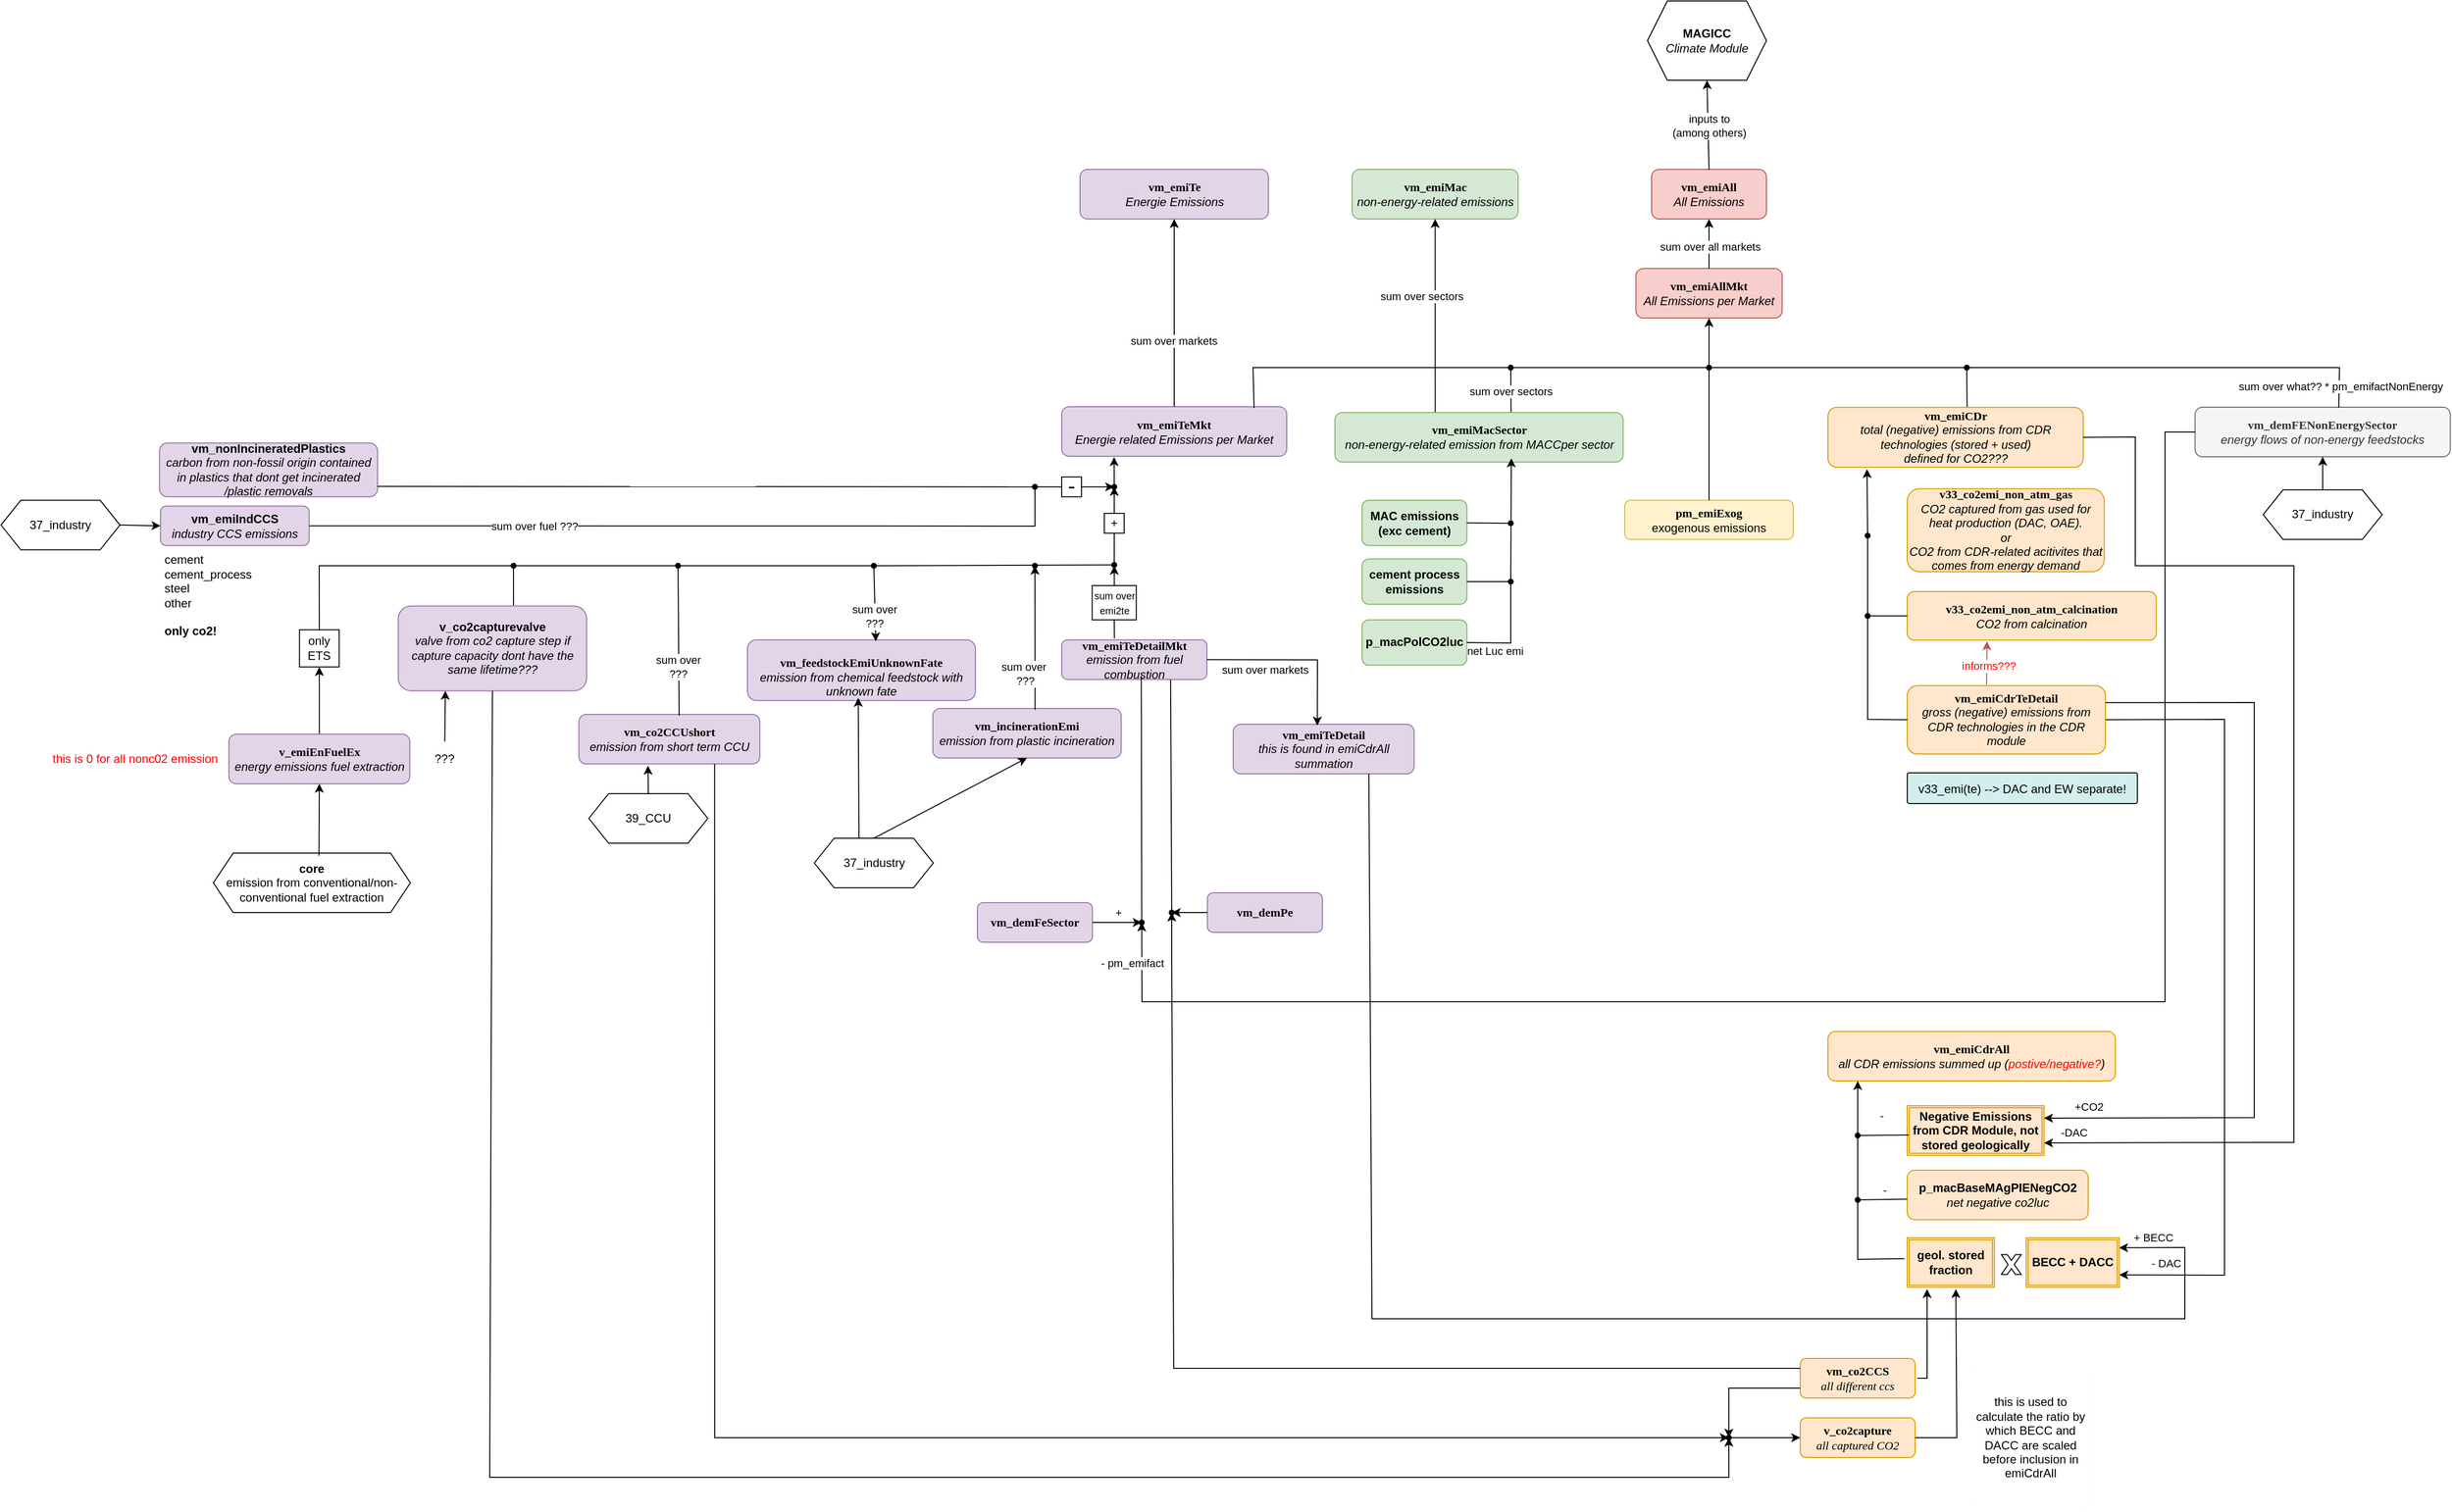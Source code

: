 <mxfile version="26.0.10">
  <diagram name="Page 2" id="0">
    <mxGraphModel dx="3728" dy="1922" grid="1" gridSize="10" guides="1" tooltips="1" connect="1" arrows="1" fold="1" page="1" pageScale="1" pageWidth="827" pageHeight="1169" math="0" shadow="0">
      <root>
        <mxCell id="0" />
        <mxCell id="1" parent="0" />
        <mxCell id="22" value="v33_emi(te) --&gt; DAC and EW separate!" style="graphMlID=n20;shape=mxgraph.flowchart.process;fillColor=#D2EEEDFF" parent="1" vertex="1">
          <mxGeometry x="200.005" y="369" width="232.125" height="31" as="geometry" />
        </mxCell>
        <mxCell id="34" value="this is used to calculate the ratio by which BECC and DACC are scaled before inclusion in emiCdrAll" style="graphMlID=n32;shape=mxgraph.flowchart.process;fillColor=#D2DEEE00;strokeColor=#FDFDFD6D;fontStyle=0;whiteSpace=wrap;" parent="1" vertex="1">
          <mxGeometry x="265.51" y="966.75" width="117" height="146.5" as="geometry" />
        </mxCell>
        <mxCell id="39" value="" style="graphMlID=e2;endArrow=oval;rounded=0;strokeColor=#006610FF;endFill=1;endSize=3.75;startArrow=none;startFill=1;startSize=6" parent="1" source="LM8mgtd1PfPeEbZ4qfP5-101" edge="1">
          <mxGeometry relative="1" as="geometry">
            <mxPoint x="-401.512" y="107" as="sourcePoint" />
            <mxPoint x="-140.347" y="25.125" as="targetPoint" />
          </mxGeometry>
        </mxCell>
        <mxCell id="66" value="" style="graphMlID=e29;endArrow=oval;rounded=0;strokeColor=#006610FF;endFill=1;endSize=3.75;startArrow=none;startFill=1;startSize=6" parent="1" edge="1">
          <mxGeometry relative="1" as="geometry">
            <Array as="points">
              <mxPoint x="-1331.5" y="-125.5" />
            </Array>
            <mxPoint x="-1296.659" y="-248.505" as="sourcePoint" />
          </mxGeometry>
        </mxCell>
        <mxCell id="LM8mgtd1PfPeEbZ4qfP5-91" value="&lt;div&gt;&lt;b&gt;&lt;font face=&quot;Verdana&quot;&gt;vm_emiAll&lt;/font&gt;&lt;/b&gt;&lt;/div&gt;&lt;div&gt;&lt;i&gt;All Emissions&lt;br&gt;&lt;/i&gt;&lt;/div&gt;" style="rounded=1;whiteSpace=wrap;html=1;fillColor=#f8cecc;strokeColor=#b85450;" parent="1" vertex="1">
          <mxGeometry x="-57.94" y="-240" width="115.87" height="50" as="geometry" />
        </mxCell>
        <mxCell id="LM8mgtd1PfPeEbZ4qfP5-92" value="&lt;div&gt;&lt;font face=&quot;Verdana&quot;&gt;&lt;b&gt;vm_emiAllMkt&lt;/b&gt;&lt;/font&gt;&lt;/div&gt;&lt;div&gt;&lt;i&gt;All Emissions per Market&lt;b&gt;&lt;br&gt;&lt;/b&gt;&lt;/i&gt;&lt;/div&gt;" style="rounded=1;whiteSpace=wrap;html=1;fillColor=#f8cecc;strokeColor=#b85450;" parent="1" vertex="1">
          <mxGeometry x="-73.75" y="-140" width="147.5" height="50" as="geometry" />
        </mxCell>
        <mxCell id="LM8mgtd1PfPeEbZ4qfP5-97" value="" style="shape=waypoint;sketch=0;fillStyle=solid;size=6;pointerEvents=1;points=[];fillColor=none;resizable=0;rotatable=0;perimeter=centerPerimeter;snapToPoint=1;" parent="1" vertex="1">
          <mxGeometry x="-10" y="-50" width="20" height="20" as="geometry" />
        </mxCell>
        <mxCell id="LM8mgtd1PfPeEbZ4qfP5-99" value="" style="endArrow=classic;html=1;rounded=0;entryX=0.5;entryY=1;entryDx=0;entryDy=0;" parent="1" source="LM8mgtd1PfPeEbZ4qfP5-97" target="LM8mgtd1PfPeEbZ4qfP5-92" edge="1">
          <mxGeometry width="50" height="50" relative="1" as="geometry">
            <mxPoint x="-210" y="90" as="sourcePoint" />
            <mxPoint x="-160" y="40" as="targetPoint" />
          </mxGeometry>
        </mxCell>
        <mxCell id="LM8mgtd1PfPeEbZ4qfP5-100" value="&lt;div&gt;&lt;br&gt;&lt;/div&gt;&lt;div&gt;&lt;font face=&quot;Verdana&quot;&gt;&lt;b&gt;vm_emiTeMkt&lt;/b&gt;&lt;/font&gt;&lt;/div&gt;&lt;div&gt;&lt;i&gt;Energie related Emissions per Market&lt;/i&gt;&lt;/div&gt;&lt;div&gt;&lt;font face=&quot;Verdana&quot;&gt;&lt;br&gt;&lt;/font&gt;&lt;/div&gt;" style="rounded=1;whiteSpace=wrap;html=1;fillColor=#e1d5e7;strokeColor=#9673a6;" parent="1" vertex="1">
          <mxGeometry x="-653" y="-0.5" width="227" height="50" as="geometry" />
        </mxCell>
        <mxCell id="LM8mgtd1PfPeEbZ4qfP5-103" value="&lt;div&gt;&lt;b&gt;MAGICC&lt;/b&gt;&lt;/div&gt;&lt;div&gt;&lt;i&gt;Climate Module&lt;/i&gt;&lt;br&gt;&lt;/div&gt;" style="shape=hexagon;perimeter=hexagonPerimeter2;whiteSpace=wrap;html=1;fixedSize=1;" parent="1" vertex="1">
          <mxGeometry x="-62.07" y="-410" width="120" height="80" as="geometry" />
        </mxCell>
        <mxCell id="LM8mgtd1PfPeEbZ4qfP5-104" value="" style="endArrow=classic;html=1;rounded=0;exitX=0.5;exitY=0;exitDx=0;exitDy=0;entryX=0.5;entryY=1;entryDx=0;entryDy=0;" parent="1" source="LM8mgtd1PfPeEbZ4qfP5-91" target="LM8mgtd1PfPeEbZ4qfP5-103" edge="1">
          <mxGeometry width="50" height="50" relative="1" as="geometry">
            <mxPoint x="-20" y="-180" as="sourcePoint" />
            <mxPoint x="30" y="-230" as="targetPoint" />
          </mxGeometry>
        </mxCell>
        <mxCell id="LM8mgtd1PfPeEbZ4qfP5-135" value="&lt;div&gt;inputs to &lt;br&gt;&lt;/div&gt;&lt;div&gt;(among others)&lt;/div&gt;" style="edgeLabel;html=1;align=center;verticalAlign=middle;resizable=0;points=[];" parent="LM8mgtd1PfPeEbZ4qfP5-104" vertex="1" connectable="0">
          <mxGeometry x="-0.019" y="-1" relative="1" as="geometry">
            <mxPoint as="offset" />
          </mxGeometry>
        </mxCell>
        <mxCell id="LM8mgtd1PfPeEbZ4qfP5-105" value="&lt;div&gt;&lt;br&gt;&lt;/div&gt;&lt;div&gt;&lt;font face=&quot;Verdana&quot;&gt;&lt;b&gt;vm_emiTe&lt;/b&gt;&lt;/font&gt;&lt;/div&gt;&lt;div&gt;&lt;i&gt;Energie Emissions &lt;br&gt;&lt;/i&gt;&lt;/div&gt;&lt;div&gt;&lt;font face=&quot;Verdana&quot;&gt;&lt;br&gt;&lt;/font&gt;&lt;/div&gt;" style="rounded=1;whiteSpace=wrap;html=1;fillColor=#e1d5e7;strokeColor=#9673a6;" parent="1" vertex="1">
          <mxGeometry x="-634.5" y="-240" width="190" height="50" as="geometry" />
        </mxCell>
        <mxCell id="LM8mgtd1PfPeEbZ4qfP5-106" value="" style="endArrow=classic;html=1;rounded=0;exitX=0.5;exitY=0;exitDx=0;exitDy=0;entryX=0.5;entryY=1;entryDx=0;entryDy=0;" parent="1" source="LM8mgtd1PfPeEbZ4qfP5-100" target="LM8mgtd1PfPeEbZ4qfP5-105" edge="1">
          <mxGeometry width="50" height="50" relative="1" as="geometry">
            <mxPoint x="-140" y="-50" as="sourcePoint" />
            <mxPoint x="-90" y="-100" as="targetPoint" />
          </mxGeometry>
        </mxCell>
        <mxCell id="LM8mgtd1PfPeEbZ4qfP5-107" value="sum over markets" style="edgeLabel;html=1;align=center;verticalAlign=middle;resizable=0;points=[];" parent="LM8mgtd1PfPeEbZ4qfP5-106" vertex="1" connectable="0">
          <mxGeometry x="-0.296" y="1" relative="1" as="geometry">
            <mxPoint as="offset" />
          </mxGeometry>
        </mxCell>
        <mxCell id="LM8mgtd1PfPeEbZ4qfP5-108" value="&lt;div&gt;&lt;font face=&quot;Verdana&quot;&gt;&lt;b&gt;vm_emiMac&lt;/b&gt;&lt;/font&gt;&lt;/div&gt;&lt;div&gt;&lt;i&gt;non-energy-related emissions&lt;/i&gt;&lt;br&gt;&lt;/div&gt;" style="rounded=1;whiteSpace=wrap;html=1;fillColor=#d5e8d4;strokeColor=#82b366;" parent="1" vertex="1">
          <mxGeometry x="-360" y="-240" width="167.5" height="50" as="geometry" />
        </mxCell>
        <mxCell id="LM8mgtd1PfPeEbZ4qfP5-109" value="" style="endArrow=classic;html=1;rounded=0;entryX=0.5;entryY=1;entryDx=0;entryDy=0;exitX=0.348;exitY=0.054;exitDx=0;exitDy=0;exitPerimeter=0;" parent="1" source="LM8mgtd1PfPeEbZ4qfP5-101" target="LM8mgtd1PfPeEbZ4qfP5-108" edge="1">
          <mxGeometry width="50" height="50" relative="1" as="geometry">
            <mxPoint x="-280" as="sourcePoint" />
            <mxPoint x="-90" y="-80" as="targetPoint" />
          </mxGeometry>
        </mxCell>
        <mxCell id="LM8mgtd1PfPeEbZ4qfP5-110" value="sum over sectors" style="edgeLabel;html=1;align=center;verticalAlign=middle;resizable=0;points=[];" parent="LM8mgtd1PfPeEbZ4qfP5-109" vertex="1" connectable="0">
          <mxGeometry x="-0.078" y="3" relative="1" as="geometry">
            <mxPoint x="-11" y="-29" as="offset" />
          </mxGeometry>
        </mxCell>
        <mxCell id="LM8mgtd1PfPeEbZ4qfP5-115" value="" style="endArrow=none;html=1;rounded=0;exitDx=0;exitDy=0;exitPerimeter=0;" parent="1" source="LM8mgtd1PfPeEbZ4qfP5-117" target="LM8mgtd1PfPeEbZ4qfP5-97" edge="1">
          <mxGeometry width="50" height="50" relative="1" as="geometry">
            <mxPoint x="-390" y="60" as="sourcePoint" />
            <mxPoint x="-50" y="-40" as="targetPoint" />
            <Array as="points" />
          </mxGeometry>
        </mxCell>
        <mxCell id="LM8mgtd1PfPeEbZ4qfP5-118" value="" style="endArrow=none;html=1;rounded=0;entryX=0.611;entryY=-0.005;entryDx=0;entryDy=0;entryPerimeter=0;exitX=0.041;exitY=0.526;exitDx=0;exitDy=0;exitPerimeter=0;" parent="1" source="LM8mgtd1PfPeEbZ4qfP5-117" target="LM8mgtd1PfPeEbZ4qfP5-101" edge="1">
          <mxGeometry width="50" height="50" relative="1" as="geometry">
            <mxPoint x="-190" y="80" as="sourcePoint" />
            <mxPoint x="-140" y="30" as="targetPoint" />
          </mxGeometry>
        </mxCell>
        <mxCell id="LM8mgtd1PfPeEbZ4qfP5-122" value="sum over sectors" style="edgeLabel;html=1;align=center;verticalAlign=middle;resizable=0;points=[];" parent="LM8mgtd1PfPeEbZ4qfP5-118" vertex="1" connectable="0">
          <mxGeometry x="0.049" relative="1" as="geometry">
            <mxPoint as="offset" />
          </mxGeometry>
        </mxCell>
        <mxCell id="LM8mgtd1PfPeEbZ4qfP5-101" value="&lt;div&gt;&lt;font face=&quot;Verdana&quot;&gt;&lt;b&gt;vm_emiMacSector&lt;/b&gt;&lt;/font&gt;&lt;/div&gt;&lt;div&gt;&lt;i&gt;non-energy-related emission from MACCper sector&lt;/i&gt;&lt;br&gt;&lt;/div&gt;" style="rounded=1;whiteSpace=wrap;html=1;fillColor=#d5e8d4;strokeColor=#82b366;" parent="1" vertex="1">
          <mxGeometry x="-377.37" y="5.37" width="290.75" height="50" as="geometry" />
        </mxCell>
        <mxCell id="LM8mgtd1PfPeEbZ4qfP5-121" value="" style="endArrow=none;html=1;rounded=0;exitX=0.855;exitY=0.025;exitDx=0;exitDy=0;exitPerimeter=0;" parent="1" source="LM8mgtd1PfPeEbZ4qfP5-100" target="LM8mgtd1PfPeEbZ4qfP5-117" edge="1">
          <mxGeometry width="50" height="50" relative="1" as="geometry">
            <mxPoint x="-441" y="7" as="sourcePoint" />
            <mxPoint y="-40" as="targetPoint" />
            <Array as="points">
              <mxPoint x="-460" y="-40" />
            </Array>
          </mxGeometry>
        </mxCell>
        <mxCell id="LM8mgtd1PfPeEbZ4qfP5-117" value="" style="shape=waypoint;sketch=0;fillStyle=solid;size=6;pointerEvents=1;points=[];fillColor=none;resizable=0;rotatable=0;perimeter=centerPerimeter;snapToPoint=1;" parent="1" vertex="1">
          <mxGeometry x="-210" y="-50" width="20" height="20" as="geometry" />
        </mxCell>
        <mxCell id="LM8mgtd1PfPeEbZ4qfP5-123" value="&lt;div&gt;&lt;font face=&quot;Verdana&quot;&gt;&lt;b&gt;vm_emiCDr&lt;/b&gt;&lt;/font&gt;&lt;/div&gt;&lt;div&gt;&lt;i&gt;total (negative) emissions from CDR technologies (stored + used)&lt;br&gt;&lt;/i&gt;&lt;/div&gt;&lt;div&gt;&lt;i&gt;defined for CO2???&lt;br&gt;&lt;/i&gt;&lt;/div&gt;" style="rounded=1;whiteSpace=wrap;html=1;fillColor=#ffe6cc;strokeColor=#d79b00;" parent="1" vertex="1">
          <mxGeometry x="120" y="0.12" width="257.5" height="60.5" as="geometry" />
        </mxCell>
        <mxCell id="LM8mgtd1PfPeEbZ4qfP5-124" value="&lt;div&gt;&lt;font face=&quot;Verdana&quot;&gt;&lt;b&gt;pm_emiExog&lt;/b&gt;&lt;/font&gt;&lt;/div&gt;&lt;div&gt;exogenous emissions&lt;i&gt;&lt;br&gt;&lt;/i&gt;&lt;/div&gt;" style="rounded=1;whiteSpace=wrap;html=1;fillColor=#fff2cc;strokeColor=#d6b656;" parent="1" vertex="1">
          <mxGeometry x="-85" y="93.88" width="170" height="39.5" as="geometry" />
        </mxCell>
        <mxCell id="LM8mgtd1PfPeEbZ4qfP5-125" value="&lt;div&gt;&lt;font face=&quot;Verdana&quot;&gt;&lt;b&gt;vm_demFENonEnergySector&lt;/b&gt;&lt;/font&gt;&lt;/div&gt;&lt;div&gt;&lt;i&gt;energy flows of non-energy feedstocks&lt;br&gt;&lt;/i&gt;&lt;/div&gt;" style="rounded=1;whiteSpace=wrap;html=1;fillColor=#f5f5f5;strokeColor=#666666;fontColor=#333333;" parent="1" vertex="1">
          <mxGeometry x="490.31" y="-1.776e-15" width="257.5" height="50" as="geometry" />
        </mxCell>
        <mxCell id="LM8mgtd1PfPeEbZ4qfP5-126" value="" style="shape=waypoint;sketch=0;fillStyle=solid;size=6;pointerEvents=1;points=[];fillColor=none;resizable=0;rotatable=0;perimeter=centerPerimeter;snapToPoint=1;" parent="1" vertex="1">
          <mxGeometry x="250" y="-50" width="20" height="20" as="geometry" />
        </mxCell>
        <mxCell id="LM8mgtd1PfPeEbZ4qfP5-127" value="" style="endArrow=none;html=1;rounded=0;" parent="1" target="LM8mgtd1PfPeEbZ4qfP5-126" edge="1">
          <mxGeometry width="50" height="50" relative="1" as="geometry">
            <mxPoint y="-40" as="sourcePoint" />
            <mxPoint x="170" y="-50" as="targetPoint" />
          </mxGeometry>
        </mxCell>
        <mxCell id="LM8mgtd1PfPeEbZ4qfP5-129" value="" style="endArrow=none;html=1;rounded=0;entryX=0.304;entryY=1.212;entryDx=0;entryDy=0;entryPerimeter=0;exitX=0.545;exitY=-0.009;exitDx=0;exitDy=0;exitPerimeter=0;" parent="1" source="LM8mgtd1PfPeEbZ4qfP5-123" target="LM8mgtd1PfPeEbZ4qfP5-126" edge="1">
          <mxGeometry width="50" height="50" relative="1" as="geometry">
            <mxPoint x="120" as="sourcePoint" />
            <mxPoint x="170" y="-50" as="targetPoint" />
          </mxGeometry>
        </mxCell>
        <mxCell id="LM8mgtd1PfPeEbZ4qfP5-130" value="" style="endArrow=none;html=1;rounded=0;entryX=0.804;entryY=0.712;entryDx=0;entryDy=0;entryPerimeter=0;exitX=0.563;exitY=0.005;exitDx=0;exitDy=0;exitPerimeter=0;" parent="1" source="LM8mgtd1PfPeEbZ4qfP5-125" target="LM8mgtd1PfPeEbZ4qfP5-126" edge="1">
          <mxGeometry width="50" height="50" relative="1" as="geometry">
            <mxPoint x="120" as="sourcePoint" />
            <mxPoint x="170" y="-50" as="targetPoint" />
            <Array as="points">
              <mxPoint x="636" y="-40" />
            </Array>
          </mxGeometry>
        </mxCell>
        <mxCell id="LM8mgtd1PfPeEbZ4qfP5-132" value="sum over what?? * pm_emifactNonEnergy" style="edgeLabel;html=1;align=center;verticalAlign=middle;resizable=0;points=[];" parent="LM8mgtd1PfPeEbZ4qfP5-130" vertex="1" connectable="0">
          <mxGeometry x="-0.895" y="-1" relative="1" as="geometry">
            <mxPoint as="offset" />
          </mxGeometry>
        </mxCell>
        <mxCell id="LM8mgtd1PfPeEbZ4qfP5-133" value="" style="endArrow=classic;html=1;rounded=0;exitX=0.5;exitY=0;exitDx=0;exitDy=0;entryX=0.5;entryY=1;entryDx=0;entryDy=0;" parent="1" source="LM8mgtd1PfPeEbZ4qfP5-92" target="LM8mgtd1PfPeEbZ4qfP5-91" edge="1">
          <mxGeometry width="50" height="50" relative="1" as="geometry">
            <mxPoint x="-80" y="-20" as="sourcePoint" />
            <mxPoint x="-30" y="-70" as="targetPoint" />
          </mxGeometry>
        </mxCell>
        <mxCell id="LM8mgtd1PfPeEbZ4qfP5-134" value="sum over all markets" style="edgeLabel;html=1;align=center;verticalAlign=middle;resizable=0;points=[];" parent="LM8mgtd1PfPeEbZ4qfP5-133" vertex="1" connectable="0">
          <mxGeometry x="-0.123" y="-1" relative="1" as="geometry">
            <mxPoint as="offset" />
          </mxGeometry>
        </mxCell>
        <mxCell id="LM8mgtd1PfPeEbZ4qfP5-136" value="" style="endArrow=none;html=1;rounded=0;exitX=0.5;exitY=0;exitDx=0;exitDy=0;entryX=0.958;entryY=0.981;entryDx=0;entryDy=0;entryPerimeter=0;" parent="1" source="LM8mgtd1PfPeEbZ4qfP5-124" target="LM8mgtd1PfPeEbZ4qfP5-97" edge="1">
          <mxGeometry width="50" height="50" relative="1" as="geometry">
            <mxPoint x="-80" y="70" as="sourcePoint" />
            <mxPoint x="-30" y="20" as="targetPoint" />
          </mxGeometry>
        </mxCell>
        <mxCell id="c_pmkNfR0mzENY8hxApa-76" style="edgeStyle=orthogonalEdgeStyle;rounded=0;orthogonalLoop=1;jettySize=auto;html=1;entryX=0.5;entryY=1;entryDx=0;entryDy=0;" edge="1" parent="1" source="LM8mgtd1PfPeEbZ4qfP5-140" target="c_pmkNfR0mzENY8hxApa-74">
          <mxGeometry relative="1" as="geometry" />
        </mxCell>
        <mxCell id="LM8mgtd1PfPeEbZ4qfP5-140" value="&lt;div&gt;&lt;br&gt;&lt;/div&gt;&lt;div&gt;&lt;font face=&quot;Verdana&quot;&gt;&lt;b&gt;v_emiEnFuelEx&lt;/b&gt;&lt;/font&gt;&lt;/div&gt;&lt;div&gt;&lt;i&gt;energy emissions fuel extraction&lt;br&gt;&lt;/i&gt;&lt;/div&gt;&lt;div&gt;&lt;font face=&quot;Verdana&quot;&gt;&lt;br&gt;&lt;/font&gt;&lt;/div&gt;" style="rounded=1;whiteSpace=wrap;html=1;fillColor=#e1d5e7;strokeColor=#9673a6;" parent="1" vertex="1">
          <mxGeometry x="-1493.12" y="330" width="182.5" height="50" as="geometry" />
        </mxCell>
        <mxCell id="LM8mgtd1PfPeEbZ4qfP5-137" value="&lt;div&gt;&lt;br&gt;&lt;/div&gt;&lt;div&gt;&lt;font face=&quot;Verdana&quot;&gt;&lt;b&gt;vm_emiTeDetailMkt&lt;/b&gt;&lt;/font&gt;&lt;/div&gt;&lt;div&gt;&lt;i&gt;emission from fuel combustion&lt;br&gt;&lt;/i&gt;&lt;/div&gt;&lt;div&gt;&lt;font face=&quot;Verdana&quot;&gt;&lt;br&gt;&lt;/font&gt;&lt;/div&gt;" style="rounded=1;whiteSpace=wrap;html=1;fillColor=#e1d5e7;strokeColor=#9673a6;" parent="1" vertex="1">
          <mxGeometry x="-653" y="234.69" width="146.5" height="40" as="geometry" />
        </mxCell>
        <mxCell id="LM8mgtd1PfPeEbZ4qfP5-146" value="" style="shape=waypoint;sketch=0;fillStyle=solid;size=6;pointerEvents=1;points=[];fillColor=none;resizable=0;rotatable=0;perimeter=centerPerimeter;snapToPoint=1;" parent="1" vertex="1">
          <mxGeometry x="-610" y="149.07" width="20" height="20" as="geometry" />
        </mxCell>
        <mxCell id="LM8mgtd1PfPeEbZ4qfP5-148" value="" style="endArrow=none;html=1;rounded=0;exitX=0.363;exitY=-0.032;exitDx=0;exitDy=0;exitPerimeter=0;entryX=0.5;entryY=1;entryDx=0;entryDy=0;" parent="1" source="LM8mgtd1PfPeEbZ4qfP5-137" target="c_pmkNfR0mzENY8hxApa-72" edge="1">
          <mxGeometry width="50" height="50" relative="1" as="geometry">
            <mxPoint x="-820" y="280" as="sourcePoint" />
            <mxPoint x="-600" y="210" as="targetPoint" />
          </mxGeometry>
        </mxCell>
        <mxCell id="LM8mgtd1PfPeEbZ4qfP5-150" value="" style="endArrow=none;html=1;rounded=0;entryX=0.381;entryY=0.773;entryDx=0;entryDy=0;entryPerimeter=0;" parent="1" source="LM8mgtd1PfPeEbZ4qfP5-302" target="LM8mgtd1PfPeEbZ4qfP5-146" edge="1">
          <mxGeometry width="50" height="50" relative="1" as="geometry">
            <mxPoint x="-820" y="280" as="sourcePoint" />
            <mxPoint x="-770" y="230" as="targetPoint" />
            <Array as="points" />
          </mxGeometry>
        </mxCell>
        <mxCell id="LM8mgtd1PfPeEbZ4qfP5-152" value="&lt;div&gt;&lt;br&gt;&lt;/div&gt;&lt;div&gt;&lt;font face=&quot;Verdana&quot;&gt;&lt;b&gt;vm_incinerationEmi&lt;/b&gt;&lt;/font&gt;&lt;/div&gt;&lt;div&gt;&lt;i&gt;emission from plastic incineration&lt;br&gt;&lt;/i&gt;&lt;/div&gt;&lt;div&gt;&lt;font face=&quot;Verdana&quot;&gt;&lt;br&gt;&lt;/font&gt;&lt;/div&gt;" style="rounded=1;whiteSpace=wrap;html=1;fillColor=#e1d5e7;strokeColor=#9673a6;" parent="1" vertex="1">
          <mxGeometry x="-783" y="304" width="190" height="50" as="geometry" />
        </mxCell>
        <mxCell id="LM8mgtd1PfPeEbZ4qfP5-156" value="&lt;div&gt;&lt;br&gt;&lt;/div&gt;&lt;div&gt;&lt;font face=&quot;Verdana&quot;&gt;&lt;b&gt;vm_feedstockEmiUnknownFate&lt;/b&gt;&lt;/font&gt;&lt;/div&gt;&lt;div&gt;&lt;i&gt;emission from chemical feedstock with unknown fate&lt;br&gt;&lt;/i&gt;&lt;/div&gt;" style="rounded=1;whiteSpace=wrap;html=1;fillColor=#e1d5e7;strokeColor=#9673a6;" parent="1" vertex="1">
          <mxGeometry x="-970" y="234.69" width="230" height="61.25" as="geometry" />
        </mxCell>
        <mxCell id="LM8mgtd1PfPeEbZ4qfP5-159" value="&lt;div&gt;&lt;b&gt;&lt;br&gt;&lt;/b&gt;&lt;/div&gt;&lt;b&gt;v_co2capturevalve&lt;/b&gt;&lt;div&gt;&lt;i&gt;valve from co2 capture step if capture capacity dont have the same lifetime??? &lt;br&gt;&lt;/i&gt;&lt;/div&gt;&lt;div&gt;&lt;font face=&quot;Verdana&quot;&gt;&lt;br&gt;&lt;/font&gt;&lt;/div&gt;" style="rounded=1;whiteSpace=wrap;html=1;fillColor=#e1d5e7;strokeColor=#9673a6;" parent="1" vertex="1">
          <mxGeometry x="-1322.25" y="200.59" width="190" height="85.62" as="geometry" />
        </mxCell>
        <mxCell id="LM8mgtd1PfPeEbZ4qfP5-161" value="&lt;div&gt;&lt;br&gt;&lt;/div&gt;&lt;div&gt;&lt;font face=&quot;Verdana&quot;&gt;&lt;b&gt;vm_co2CCUshort&lt;/b&gt;&lt;/font&gt;&lt;/div&gt;&lt;div&gt;&lt;i&gt;emission from short term CCU&lt;br&gt;&lt;/i&gt;&lt;/div&gt;&lt;div&gt;&lt;font face=&quot;Verdana&quot;&gt;&lt;br&gt;&lt;/font&gt;&lt;/div&gt;" style="rounded=1;whiteSpace=wrap;html=1;fillColor=#e1d5e7;strokeColor=#9673a6;" parent="1" vertex="1">
          <mxGeometry x="-1140" y="310.06" width="182.5" height="50" as="geometry" />
        </mxCell>
        <mxCell id="LM8mgtd1PfPeEbZ4qfP5-164" value="" style="shape=waypoint;sketch=0;fillStyle=solid;size=6;pointerEvents=1;points=[];fillColor=none;resizable=0;rotatable=0;perimeter=centerPerimeter;snapToPoint=1;" parent="1" vertex="1">
          <mxGeometry x="-610" y="70.38" width="20" height="20" as="geometry" />
        </mxCell>
        <mxCell id="LM8mgtd1PfPeEbZ4qfP5-165" value="" style="endArrow=classic;html=1;rounded=0;entryX=0.233;entryY=1.017;entryDx=0;entryDy=0;entryPerimeter=0;" parent="1" source="LM8mgtd1PfPeEbZ4qfP5-164" target="LM8mgtd1PfPeEbZ4qfP5-100" edge="1">
          <mxGeometry width="50" height="50" relative="1" as="geometry">
            <mxPoint x="-700" y="170" as="sourcePoint" />
            <mxPoint x="-650" y="120" as="targetPoint" />
          </mxGeometry>
        </mxCell>
        <mxCell id="LM8mgtd1PfPeEbZ4qfP5-167" value="" style="endArrow=none;html=1;rounded=0;exitX=0.81;exitY=0.123;exitDx=0;exitDy=0;exitPerimeter=0;entryX=0.5;entryY=1;entryDx=0;entryDy=0;" parent="1" source="LM8mgtd1PfPeEbZ4qfP5-146" target="c_pmkNfR0mzENY8hxApa-68" edge="1">
          <mxGeometry width="50" height="50" relative="1" as="geometry">
            <mxPoint x="-700" y="170" as="sourcePoint" />
            <mxPoint x="-600" y="140" as="targetPoint" />
          </mxGeometry>
        </mxCell>
        <mxCell id="LM8mgtd1PfPeEbZ4qfP5-169" value="" style="endArrow=none;html=1;rounded=0;exitX=0.763;exitY=0.585;exitDx=0;exitDy=0;exitPerimeter=0;entryX=0;entryY=0.5;entryDx=0;entryDy=0;" parent="1" source="LM8mgtd1PfPeEbZ4qfP5-170" target="c_pmkNfR0mzENY8hxApa-66" edge="1">
          <mxGeometry width="50" height="50" relative="1" as="geometry">
            <mxPoint x="-750" y="120" as="sourcePoint" />
            <mxPoint x="-640" y="90" as="targetPoint" />
          </mxGeometry>
        </mxCell>
        <mxCell id="LM8mgtd1PfPeEbZ4qfP5-170" value="" style="shape=waypoint;sketch=0;fillStyle=solid;size=6;pointerEvents=1;points=[];fillColor=none;resizable=0;rotatable=0;perimeter=centerPerimeter;snapToPoint=1;" parent="1" vertex="1">
          <mxGeometry x="-690" y="70.38" width="20" height="20" as="geometry" />
        </mxCell>
        <mxCell id="LM8mgtd1PfPeEbZ4qfP5-172" value="&lt;div&gt;&lt;b&gt;&lt;br&gt;&lt;/b&gt;&lt;/div&gt;&lt;b&gt;vm_emiIndCCS&lt;/b&gt;&lt;div&gt;&lt;i&gt;industry CCS emissions &lt;br&gt;&lt;/i&gt;&lt;/div&gt;&lt;div&gt;&lt;font face=&quot;Verdana&quot;&gt;&lt;br&gt;&lt;/font&gt;&lt;/div&gt;" style="rounded=1;whiteSpace=wrap;html=1;fillColor=#e1d5e7;strokeColor=#9673a6;" parent="1" vertex="1">
          <mxGeometry x="-1562.12" y="99.76" width="150" height="39.87" as="geometry" />
        </mxCell>
        <mxCell id="LM8mgtd1PfPeEbZ4qfP5-173" value="" style="endArrow=none;html=1;rounded=0;exitX=1;exitY=0.5;exitDx=0;exitDy=0;entryX=0.685;entryY=0.41;entryDx=0;entryDy=0;entryPerimeter=0;" parent="1" source="LM8mgtd1PfPeEbZ4qfP5-172" target="LM8mgtd1PfPeEbZ4qfP5-170" edge="1">
          <mxGeometry width="50" height="50" relative="1" as="geometry">
            <mxPoint x="-910" y="150" as="sourcePoint" />
            <mxPoint x="-680" y="80" as="targetPoint" />
            <Array as="points">
              <mxPoint x="-680" y="120" />
            </Array>
          </mxGeometry>
        </mxCell>
        <mxCell id="LM8mgtd1PfPeEbZ4qfP5-175" value="sum over fuel ???" style="edgeLabel;html=1;align=center;verticalAlign=middle;resizable=0;points=[];" parent="LM8mgtd1PfPeEbZ4qfP5-173" vertex="1" connectable="0">
          <mxGeometry x="-0.413" relative="1" as="geometry">
            <mxPoint as="offset" />
          </mxGeometry>
        </mxCell>
        <mxCell id="LM8mgtd1PfPeEbZ4qfP5-174" value="&lt;div&gt;&lt;b&gt;&lt;br&gt;&lt;/b&gt;&lt;/div&gt;&lt;b&gt;vm_nonIncineratedPlastics&lt;/b&gt;&lt;div&gt;&lt;i&gt;carbon from non-fossil origin contained in plastics that dont get incinerated /plastic removals&lt;br&gt;&lt;/i&gt;&lt;/div&gt;&lt;div&gt;&lt;font face=&quot;Verdana&quot;&gt;&lt;br&gt;&lt;/font&gt;&lt;/div&gt;" style="rounded=1;whiteSpace=wrap;html=1;fillColor=#e1d5e7;strokeColor=#9673a6;" parent="1" vertex="1">
          <mxGeometry x="-1563.12" y="36.13" width="220" height="54.25" as="geometry" />
        </mxCell>
        <mxCell id="LM8mgtd1PfPeEbZ4qfP5-176" value="" style="endArrow=none;html=1;rounded=0;exitX=0.999;exitY=0.807;exitDx=0;exitDy=0;exitPerimeter=0;entryX=0.983;entryY=0.41;entryDx=0;entryDy=0;entryPerimeter=0;" parent="1" source="LM8mgtd1PfPeEbZ4qfP5-174" target="LM8mgtd1PfPeEbZ4qfP5-170" edge="1">
          <mxGeometry width="50" height="50" relative="1" as="geometry">
            <mxPoint x="-1340" y="80" as="sourcePoint" />
            <mxPoint x="-680" y="80" as="targetPoint" />
          </mxGeometry>
        </mxCell>
        <mxCell id="LM8mgtd1PfPeEbZ4qfP5-177" value="&lt;div&gt;&lt;br&gt;&lt;/div&gt;&lt;div&gt;&lt;font face=&quot;Verdana&quot;&gt;&lt;b&gt;vm_emiTeDetail&lt;/b&gt;&lt;/font&gt;&lt;/div&gt;&lt;div&gt;&lt;i&gt;this is found in emiCdrAll summation&lt;br&gt;&lt;/i&gt;&lt;/div&gt;&lt;div&gt;&lt;font face=&quot;Verdana&quot;&gt;&lt;br&gt;&lt;/font&gt;&lt;/div&gt;" style="rounded=1;whiteSpace=wrap;html=1;fillColor=#e1d5e7;strokeColor=#9673a6;" parent="1" vertex="1">
          <mxGeometry x="-480" y="320" width="182.5" height="50" as="geometry" />
        </mxCell>
        <mxCell id="LM8mgtd1PfPeEbZ4qfP5-178" value="" style="endArrow=classic;html=1;rounded=0;entryX=0.465;entryY=0.025;entryDx=0;entryDy=0;entryPerimeter=0;exitX=1;exitY=0.5;exitDx=0;exitDy=0;" parent="1" source="LM8mgtd1PfPeEbZ4qfP5-137" target="LM8mgtd1PfPeEbZ4qfP5-177" edge="1">
          <mxGeometry width="50" height="50" relative="1" as="geometry">
            <mxPoint x="-750" y="340" as="sourcePoint" />
            <mxPoint x="-700" y="290" as="targetPoint" />
            <Array as="points">
              <mxPoint x="-395" y="255" />
            </Array>
          </mxGeometry>
        </mxCell>
        <mxCell id="LM8mgtd1PfPeEbZ4qfP5-179" value="sum over markets" style="edgeLabel;html=1;align=center;verticalAlign=middle;resizable=0;points=[];" parent="LM8mgtd1PfPeEbZ4qfP5-178" vertex="1" connectable="0">
          <mxGeometry x="0.234" y="5" relative="1" as="geometry">
            <mxPoint x="-51" y="15" as="offset" />
          </mxGeometry>
        </mxCell>
        <mxCell id="LM8mgtd1PfPeEbZ4qfP5-182" value="&lt;div&gt;&lt;br&gt;&lt;/div&gt;&lt;div&gt;&lt;font face=&quot;Verdana&quot;&gt;&lt;b&gt;vm_demPe&lt;/b&gt;&lt;/font&gt;&lt;/div&gt;&lt;div&gt;&lt;font face=&quot;Verdana&quot;&gt;&lt;br&gt;&lt;/font&gt;&lt;/div&gt;" style="rounded=1;whiteSpace=wrap;html=1;fillColor=#e1d5e7;strokeColor=#9673a6;" parent="1" vertex="1">
          <mxGeometry x="-506" y="490" width="116" height="40" as="geometry" />
        </mxCell>
        <mxCell id="LM8mgtd1PfPeEbZ4qfP5-183" value="&lt;div&gt;&lt;br&gt;&lt;/div&gt;&lt;div&gt;&lt;font face=&quot;Verdana&quot;&gt;&lt;b&gt;vm_co2CCS&lt;/b&gt;&lt;/font&gt;&lt;/div&gt;&lt;div&gt;&lt;font face=&quot;Verdana&quot;&gt;&lt;i&gt;all different ccs&lt;br&gt;&lt;/i&gt;&lt;/font&gt;&lt;/div&gt;&lt;div&gt;&lt;font face=&quot;Verdana&quot;&gt;&lt;br&gt;&lt;/font&gt;&lt;/div&gt;" style="rounded=1;whiteSpace=wrap;html=1;fillColor=#ffe6cc;strokeColor=#d79b00;" parent="1" vertex="1">
          <mxGeometry x="92" y="960" width="116" height="40" as="geometry" />
        </mxCell>
        <mxCell id="LM8mgtd1PfPeEbZ4qfP5-186" value="" style="endArrow=none;html=1;rounded=0;exitX=0.508;exitY=0.666;exitDx=0;exitDy=0;exitPerimeter=0;entryX=0.75;entryY=1;entryDx=0;entryDy=0;" parent="1" source="LM8mgtd1PfPeEbZ4qfP5-187" target="LM8mgtd1PfPeEbZ4qfP5-137" edge="1">
          <mxGeometry width="50" height="50" relative="1" as="geometry">
            <mxPoint x="-549" y="500" as="sourcePoint" />
            <mxPoint x="-550" y="470" as="targetPoint" />
          </mxGeometry>
        </mxCell>
        <mxCell id="LM8mgtd1PfPeEbZ4qfP5-187" value="" style="shape=waypoint;sketch=0;fillStyle=solid;size=6;pointerEvents=1;points=[];fillColor=none;resizable=0;rotatable=0;perimeter=centerPerimeter;snapToPoint=1;" parent="1" vertex="1">
          <mxGeometry x="-552" y="500" width="20" height="20" as="geometry" />
        </mxCell>
        <mxCell id="LM8mgtd1PfPeEbZ4qfP5-189" value="" style="endArrow=none;html=1;rounded=0;entryX=0;entryY=0.25;entryDx=0;entryDy=0;startArrow=classic;startFill=1;" parent="1" source="LM8mgtd1PfPeEbZ4qfP5-187" target="LM8mgtd1PfPeEbZ4qfP5-183" edge="1">
          <mxGeometry width="50" height="50" relative="1" as="geometry">
            <mxPoint x="-570" y="460" as="sourcePoint" />
            <mxPoint x="-520" y="410" as="targetPoint" />
            <Array as="points">
              <mxPoint x="-542" y="563" />
              <mxPoint x="-540" y="970" />
            </Array>
          </mxGeometry>
        </mxCell>
        <mxCell id="LM8mgtd1PfPeEbZ4qfP5-190" value="" style="endArrow=none;html=1;rounded=0;entryX=0;entryY=0.5;entryDx=0;entryDy=0;exitX=0.95;exitY=0.9;exitDx=0;exitDy=0;exitPerimeter=0;" parent="1" source="LM8mgtd1PfPeEbZ4qfP5-187" target="LM8mgtd1PfPeEbZ4qfP5-182" edge="1">
          <mxGeometry width="50" height="50" relative="1" as="geometry">
            <mxPoint x="-543.75" y="519.88" as="sourcePoint" />
            <mxPoint x="-493.75" y="469.88" as="targetPoint" />
          </mxGeometry>
        </mxCell>
        <mxCell id="LM8mgtd1PfPeEbZ4qfP5-191" value="&lt;div&gt;&lt;br&gt;&lt;/div&gt;&lt;div&gt;&lt;font face=&quot;Verdana&quot;&gt;&lt;b&gt;vm_demFeSector&lt;/b&gt;&lt;/font&gt;&lt;/div&gt;&lt;div&gt;&lt;font face=&quot;Verdana&quot;&gt;&lt;br&gt;&lt;/font&gt;&lt;/div&gt;" style="rounded=1;whiteSpace=wrap;html=1;fillColor=#e1d5e7;strokeColor=#9673a6;" parent="1" vertex="1">
          <mxGeometry x="-738" y="500" width="116" height="40" as="geometry" />
        </mxCell>
        <mxCell id="LM8mgtd1PfPeEbZ4qfP5-193" value="" style="endArrow=none;html=1;rounded=0;entryX=0.548;entryY=0.914;entryDx=0;entryDy=0;entryPerimeter=0;" parent="1" source="LM8mgtd1PfPeEbZ4qfP5-194" target="LM8mgtd1PfPeEbZ4qfP5-137" edge="1">
          <mxGeometry width="50" height="50" relative="1" as="geometry">
            <mxPoint x="-574" y="510" as="sourcePoint" />
            <mxPoint x="-520" y="460" as="targetPoint" />
          </mxGeometry>
        </mxCell>
        <mxCell id="LM8mgtd1PfPeEbZ4qfP5-194" value="" style="shape=waypoint;sketch=0;fillStyle=solid;size=6;pointerEvents=1;points=[];fillColor=none;resizable=0;rotatable=0;perimeter=centerPerimeter;snapToPoint=1;" parent="1" vertex="1">
          <mxGeometry x="-582.25" y="510" width="20" height="20" as="geometry" />
        </mxCell>
        <mxCell id="LM8mgtd1PfPeEbZ4qfP5-204" value="" style="endArrow=classic;html=1;rounded=0;exitX=1;exitY=0.5;exitDx=0;exitDy=0;endFill=1;" parent="1" source="LM8mgtd1PfPeEbZ4qfP5-191" target="LM8mgtd1PfPeEbZ4qfP5-194" edge="1">
          <mxGeometry width="50" height="50" relative="1" as="geometry">
            <mxPoint x="-570" y="510" as="sourcePoint" />
            <mxPoint x="-520" y="460" as="targetPoint" />
          </mxGeometry>
        </mxCell>
        <mxCell id="LM8mgtd1PfPeEbZ4qfP5-205" value="+" style="edgeLabel;html=1;align=center;verticalAlign=middle;resizable=0;points=[];" parent="LM8mgtd1PfPeEbZ4qfP5-204" vertex="1" connectable="0">
          <mxGeometry x="-0.056" y="1" relative="1" as="geometry">
            <mxPoint x="2" y="-9" as="offset" />
          </mxGeometry>
        </mxCell>
        <mxCell id="LM8mgtd1PfPeEbZ4qfP5-209" value="" style="endArrow=classic;html=1;rounded=0;exitX=0.5;exitY=0;exitDx=0;exitDy=0;entryX=0.5;entryY=1;entryDx=0;entryDy=0;" parent="1" source="LM8mgtd1PfPeEbZ4qfP5-210" target="LM8mgtd1PfPeEbZ4qfP5-152" edge="1">
          <mxGeometry width="50" height="50" relative="1" as="geometry">
            <mxPoint x="-772.5" y="410.0" as="sourcePoint" />
            <mxPoint x="-690" y="130" as="targetPoint" />
          </mxGeometry>
        </mxCell>
        <mxCell id="LM8mgtd1PfPeEbZ4qfP5-210" value="37_industry" style="shape=hexagon;perimeter=hexagonPerimeter2;whiteSpace=wrap;html=1;fixedSize=1;" parent="1" vertex="1">
          <mxGeometry x="-902.5" y="435" width="120" height="50" as="geometry" />
        </mxCell>
        <mxCell id="LM8mgtd1PfPeEbZ4qfP5-212" value="" style="endArrow=classic;html=1;rounded=0;entryX=0.486;entryY=0.957;entryDx=0;entryDy=0;entryPerimeter=0;exitX=0.375;exitY=0;exitDx=0;exitDy=0;" parent="1" source="LM8mgtd1PfPeEbZ4qfP5-210" target="LM8mgtd1PfPeEbZ4qfP5-156" edge="1">
          <mxGeometry width="50" height="50" relative="1" as="geometry">
            <mxPoint x="-860" y="400" as="sourcePoint" />
            <mxPoint x="-810" y="350" as="targetPoint" />
          </mxGeometry>
        </mxCell>
        <mxCell id="LM8mgtd1PfPeEbZ4qfP5-213" value="39_CCU" style="shape=hexagon;perimeter=hexagonPerimeter2;whiteSpace=wrap;html=1;fixedSize=1;" parent="1" vertex="1">
          <mxGeometry x="-1130" y="390" width="120" height="50" as="geometry" />
        </mxCell>
        <mxCell id="LM8mgtd1PfPeEbZ4qfP5-214" value="" style="endArrow=classic;html=1;rounded=0;exitX=0.5;exitY=0;exitDx=0;exitDy=0;entryX=0.382;entryY=1.034;entryDx=0;entryDy=0;entryPerimeter=0;" parent="1" source="LM8mgtd1PfPeEbZ4qfP5-213" target="LM8mgtd1PfPeEbZ4qfP5-161" edge="1">
          <mxGeometry width="50" height="50" relative="1" as="geometry">
            <mxPoint x="-860" y="460" as="sourcePoint" />
            <mxPoint x="-810" y="410" as="targetPoint" />
          </mxGeometry>
        </mxCell>
        <mxCell id="LM8mgtd1PfPeEbZ4qfP5-216" value="" style="endArrow=classic;html=1;rounded=0;entryX=0.25;entryY=1;entryDx=0;entryDy=0;exitX=0.517;exitY=-0.089;exitDx=0;exitDy=0;exitPerimeter=0;" parent="1" source="LM8mgtd1PfPeEbZ4qfP5-217" target="LM8mgtd1PfPeEbZ4qfP5-159" edge="1">
          <mxGeometry width="50" height="50" relative="1" as="geometry">
            <mxPoint x="-1289" y="410" as="sourcePoint" />
            <mxPoint x="-1280" y="374.57" as="targetPoint" />
          </mxGeometry>
        </mxCell>
        <mxCell id="LM8mgtd1PfPeEbZ4qfP5-217" value="???" style="text;html=1;align=center;verticalAlign=middle;resizable=0;points=[];autosize=1;strokeColor=none;fillColor=none;" parent="1" vertex="1">
          <mxGeometry x="-1296" y="340" width="40" height="30" as="geometry" />
        </mxCell>
        <mxCell id="LM8mgtd1PfPeEbZ4qfP5-220" value="&lt;div&gt;&lt;b&gt;core &lt;/b&gt;&lt;br&gt;&lt;/div&gt;&lt;div&gt;emission from conventional/non-conventional fuel extraction&lt;br&gt;&lt;/div&gt;" style="shape=hexagon;perimeter=hexagonPerimeter2;whiteSpace=wrap;html=1;fixedSize=1;" parent="1" vertex="1">
          <mxGeometry x="-1508.75" y="450" width="198.75" height="60" as="geometry" />
        </mxCell>
        <mxCell id="LM8mgtd1PfPeEbZ4qfP5-221" value="" style="endArrow=classic;html=1;rounded=0;entryX=0.5;entryY=1;entryDx=0;entryDy=0;exitX=0.536;exitY=0.043;exitDx=0;exitDy=0;exitPerimeter=0;" parent="1" source="LM8mgtd1PfPeEbZ4qfP5-220" target="LM8mgtd1PfPeEbZ4qfP5-140" edge="1">
          <mxGeometry width="50" height="50" relative="1" as="geometry">
            <mxPoint x="-1440" y="430" as="sourcePoint" />
            <mxPoint x="-1390" y="380" as="targetPoint" />
          </mxGeometry>
        </mxCell>
        <mxCell id="LM8mgtd1PfPeEbZ4qfP5-222" value="37_industry" style="shape=hexagon;perimeter=hexagonPerimeter2;whiteSpace=wrap;html=1;fixedSize=1;" parent="1" vertex="1">
          <mxGeometry x="-1723" y="93.88" width="120" height="50" as="geometry" />
        </mxCell>
        <mxCell id="LM8mgtd1PfPeEbZ4qfP5-223" value="" style="endArrow=classic;html=1;rounded=0;exitX=1;exitY=0.5;exitDx=0;exitDy=0;entryX=0;entryY=0.5;entryDx=0;entryDy=0;" parent="1" source="LM8mgtd1PfPeEbZ4qfP5-222" target="LM8mgtd1PfPeEbZ4qfP5-172" edge="1">
          <mxGeometry width="50" height="50" relative="1" as="geometry">
            <mxPoint x="-970" y="160" as="sourcePoint" />
            <mxPoint x="-1460" y="190" as="targetPoint" />
          </mxGeometry>
        </mxCell>
        <mxCell id="LM8mgtd1PfPeEbZ4qfP5-224" value="&lt;b&gt;MAC emissions (exc cement)&lt;br&gt;&lt;/b&gt;" style="rounded=1;whiteSpace=wrap;html=1;fillColor=#d5e8d4;strokeColor=#82b366;" parent="1" vertex="1">
          <mxGeometry x="-350" y="93.88" width="105.75" height="45.75" as="geometry" />
        </mxCell>
        <mxCell id="LM8mgtd1PfPeEbZ4qfP5-225" value="&lt;b&gt;cement process emissions&lt;br&gt;&lt;/b&gt;" style="rounded=1;whiteSpace=wrap;html=1;fillColor=#d5e8d4;strokeColor=#82b366;" parent="1" vertex="1">
          <mxGeometry x="-350" y="153.18" width="105.75" height="45.75" as="geometry" />
        </mxCell>
        <mxCell id="LM8mgtd1PfPeEbZ4qfP5-226" value="&lt;b&gt;p_macPolCO2luc&lt;br&gt;&lt;/b&gt;" style="rounded=1;whiteSpace=wrap;html=1;fillColor=#d5e8d4;strokeColor=#82b366;" parent="1" vertex="1">
          <mxGeometry x="-350" y="214.62" width="105.75" height="45.75" as="geometry" />
        </mxCell>
        <mxCell id="LM8mgtd1PfPeEbZ4qfP5-227" value="" style="endArrow=classic;html=1;rounded=0;exitDx=0;exitDy=0;entryX=0.612;entryY=0.925;entryDx=0;entryDy=0;entryPerimeter=0;" parent="1" source="LM8mgtd1PfPeEbZ4qfP5-228" target="LM8mgtd1PfPeEbZ4qfP5-101" edge="1">
          <mxGeometry width="50" height="50" relative="1" as="geometry">
            <mxPoint x="-360" y="220" as="sourcePoint" />
            <mxPoint x="-310" y="170" as="targetPoint" />
            <Array as="points" />
          </mxGeometry>
        </mxCell>
        <mxCell id="LM8mgtd1PfPeEbZ4qfP5-229" value="" style="endArrow=none;html=1;rounded=0;exitX=1;exitY=0.5;exitDx=0;exitDy=0;entryDx=0;entryDy=0;entryPerimeter=0;endFill=0;" parent="1" source="LM8mgtd1PfPeEbZ4qfP5-226" target="LM8mgtd1PfPeEbZ4qfP5-228" edge="1">
          <mxGeometry width="50" height="50" relative="1" as="geometry">
            <mxPoint x="-244" y="237" as="sourcePoint" />
            <mxPoint x="-199" y="52" as="targetPoint" />
            <Array as="points">
              <mxPoint x="-200" y="238" />
            </Array>
          </mxGeometry>
        </mxCell>
        <mxCell id="LM8mgtd1PfPeEbZ4qfP5-233" value="net Luc emi" style="edgeLabel;html=1;align=center;verticalAlign=middle;resizable=0;points=[];" parent="LM8mgtd1PfPeEbZ4qfP5-229" vertex="1" connectable="0">
          <mxGeometry x="-0.544" relative="1" as="geometry">
            <mxPoint x="4" y="8" as="offset" />
          </mxGeometry>
        </mxCell>
        <mxCell id="LM8mgtd1PfPeEbZ4qfP5-228" value="" style="shape=waypoint;sketch=0;fillStyle=solid;size=6;pointerEvents=1;points=[];fillColor=none;resizable=0;rotatable=0;perimeter=centerPerimeter;snapToPoint=1;" parent="1" vertex="1">
          <mxGeometry x="-210" y="166.06" width="20" height="20" as="geometry" />
        </mxCell>
        <mxCell id="LM8mgtd1PfPeEbZ4qfP5-230" value="" style="shape=waypoint;sketch=0;fillStyle=solid;size=6;pointerEvents=1;points=[];fillColor=none;resizable=0;rotatable=0;perimeter=centerPerimeter;snapToPoint=1;" parent="1" vertex="1">
          <mxGeometry x="-210" y="107.13" width="20" height="20" as="geometry" />
        </mxCell>
        <mxCell id="LM8mgtd1PfPeEbZ4qfP5-231" value="" style="endArrow=none;html=1;rounded=0;entryX=1;entryY=0.5;entryDx=0;entryDy=0;" parent="1" source="LM8mgtd1PfPeEbZ4qfP5-228" target="LM8mgtd1PfPeEbZ4qfP5-225" edge="1">
          <mxGeometry width="50" height="50" relative="1" as="geometry">
            <mxPoint x="-270" y="180" as="sourcePoint" />
            <mxPoint x="-220" y="130" as="targetPoint" />
          </mxGeometry>
        </mxCell>
        <mxCell id="LM8mgtd1PfPeEbZ4qfP5-232" value="" style="endArrow=none;html=1;rounded=0;entryX=1;entryY=0.5;entryDx=0;entryDy=0;" parent="1" source="LM8mgtd1PfPeEbZ4qfP5-230" target="LM8mgtd1PfPeEbZ4qfP5-224" edge="1">
          <mxGeometry width="50" height="50" relative="1" as="geometry">
            <mxPoint x="-200" y="120" as="sourcePoint" />
            <mxPoint x="-244.25" y="116.98" as="targetPoint" />
          </mxGeometry>
        </mxCell>
        <mxCell id="LM8mgtd1PfPeEbZ4qfP5-234" value="&lt;div&gt;&lt;font face=&quot;Verdana&quot;&gt;&lt;b&gt;vm_emiCdrAll&lt;/b&gt;&lt;/font&gt;&lt;/div&gt;&lt;div&gt;&lt;i&gt;all CDR emissions summed up (&lt;span style=&quot;color: rgb(255, 0, 0);&quot;&gt;postive/negative?&lt;/span&gt;)&lt;br&gt;&lt;/i&gt;&lt;/div&gt;" style="rounded=1;whiteSpace=wrap;html=1;fillColor=#ffe6cc;strokeColor=#d79b00;" parent="1" vertex="1">
          <mxGeometry x="120.0" y="630" width="290" height="50" as="geometry" />
        </mxCell>
        <mxCell id="LM8mgtd1PfPeEbZ4qfP5-235" value="&lt;div&gt;&lt;font face=&quot;Verdana&quot;&gt;&lt;b&gt;vm_emiCdrTeDetail&lt;/b&gt;&lt;/font&gt;&lt;/div&gt;&lt;i&gt;gross (negative) emissions from CDR technologies in the CDR module&lt;/i&gt;" style="rounded=1;whiteSpace=wrap;html=1;fillColor=#ffe6cc;strokeColor=#d79b00;" parent="1" vertex="1">
          <mxGeometry x="200" y="280.85" width="200" height="69.15" as="geometry" />
        </mxCell>
        <mxCell id="LM8mgtd1PfPeEbZ4qfP5-236" value="&lt;div&gt;&lt;font face=&quot;Verdana&quot;&gt;&lt;b&gt;v33_co2emi_non_atm_gas&lt;/b&gt;&lt;/font&gt;&lt;/div&gt;&lt;div&gt;&lt;i&gt;CO2 captured from gas used for heat production (DAC, OAE).&lt;/i&gt;&lt;/div&gt;&lt;div&gt;&lt;i&gt;or&lt;/i&gt;&lt;/div&gt;&lt;div&gt;&lt;i&gt;CO2 from CDR-related acitivites that comes from energy demand&lt;br&gt;&lt;/i&gt;&lt;/div&gt;" style="rounded=1;whiteSpace=wrap;html=1;fillColor=#ffe6cc;strokeColor=#d79b00;" parent="1" vertex="1">
          <mxGeometry x="200" y="82.24" width="198.75" height="83.82" as="geometry" />
        </mxCell>
        <mxCell id="LM8mgtd1PfPeEbZ4qfP5-237" value="&lt;div&gt;&lt;font face=&quot;Verdana&quot;&gt;&lt;b&gt;v33_co2emi_non_atm_calcination&lt;/b&gt;&lt;/font&gt;&lt;/div&gt;&lt;i&gt;CO2 from calcination&lt;/i&gt;" style="rounded=1;whiteSpace=wrap;html=1;fillColor=#ffe6cc;strokeColor=#d79b00;" parent="1" vertex="1">
          <mxGeometry x="200" y="186.06" width="251.25" height="49.07" as="geometry" />
        </mxCell>
        <mxCell id="LM8mgtd1PfPeEbZ4qfP5-238" value="" style="endArrow=classic;html=1;rounded=0;entryX=0.153;entryY=1.031;entryDx=0;entryDy=0;entryPerimeter=0;exitDx=0;exitDy=0;" parent="1" source="LM8mgtd1PfPeEbZ4qfP5-244" target="LM8mgtd1PfPeEbZ4qfP5-123" edge="1">
          <mxGeometry width="50" height="50" relative="1" as="geometry">
            <mxPoint x="120" y="220" as="sourcePoint" />
            <mxPoint x="170" y="170" as="targetPoint" />
            <Array as="points" />
          </mxGeometry>
        </mxCell>
        <mxCell id="LM8mgtd1PfPeEbZ4qfP5-245" value="" style="endArrow=none;html=1;rounded=0;entryDx=0;entryDy=0;entryPerimeter=0;exitDx=0;exitDy=0;endFill=0;" parent="1" source="LM8mgtd1PfPeEbZ4qfP5-246" target="LM8mgtd1PfPeEbZ4qfP5-244" edge="1">
          <mxGeometry width="50" height="50" relative="1" as="geometry">
            <mxPoint x="200" y="315" as="sourcePoint" />
            <mxPoint x="156" y="61" as="targetPoint" />
            <Array as="points" />
          </mxGeometry>
        </mxCell>
        <mxCell id="LM8mgtd1PfPeEbZ4qfP5-244" value="" style="shape=waypoint;sketch=0;fillStyle=solid;size=6;pointerEvents=1;points=[];fillColor=none;resizable=0;rotatable=0;perimeter=centerPerimeter;snapToPoint=1;" parent="1" vertex="1">
          <mxGeometry x="150" y="119.63" width="20" height="20" as="geometry" />
        </mxCell>
        <mxCell id="LM8mgtd1PfPeEbZ4qfP5-247" value="" style="endArrow=none;html=1;rounded=0;entryDx=0;entryDy=0;entryPerimeter=0;exitX=0;exitY=0.5;exitDx=0;exitDy=0;endFill=0;" parent="1" source="LM8mgtd1PfPeEbZ4qfP5-235" target="LM8mgtd1PfPeEbZ4qfP5-246" edge="1">
          <mxGeometry width="50" height="50" relative="1" as="geometry">
            <mxPoint x="200" y="315" as="sourcePoint" />
            <mxPoint x="160" y="130" as="targetPoint" />
            <Array as="points">
              <mxPoint x="160" y="315" />
            </Array>
          </mxGeometry>
        </mxCell>
        <mxCell id="LM8mgtd1PfPeEbZ4qfP5-246" value="" style="shape=waypoint;sketch=0;fillStyle=solid;size=6;pointerEvents=1;points=[];fillColor=none;resizable=0;rotatable=0;perimeter=centerPerimeter;snapToPoint=1;" parent="1" vertex="1">
          <mxGeometry x="150" y="200.59" width="20" height="20" as="geometry" />
        </mxCell>
        <mxCell id="LM8mgtd1PfPeEbZ4qfP5-248" value="" style="endArrow=none;html=1;rounded=0;entryX=0;entryY=0.5;entryDx=0;entryDy=0;" parent="1" source="LM8mgtd1PfPeEbZ4qfP5-246" target="LM8mgtd1PfPeEbZ4qfP5-237" edge="1">
          <mxGeometry width="50" height="50" relative="1" as="geometry">
            <mxPoint x="130" y="230" as="sourcePoint" />
            <mxPoint x="180" y="180" as="targetPoint" />
          </mxGeometry>
        </mxCell>
        <mxCell id="LM8mgtd1PfPeEbZ4qfP5-249" value="" style="endArrow=classic;html=1;rounded=0;fillColor=#f8cecc;strokeColor=#b85450;entryX=0.32;entryY=1.022;entryDx=0;entryDy=0;entryPerimeter=0;" parent="1" target="LM8mgtd1PfPeEbZ4qfP5-237" edge="1">
          <mxGeometry width="50" height="50" relative="1" as="geometry">
            <mxPoint x="280" y="280" as="sourcePoint" />
            <mxPoint x="150" y="130" as="targetPoint" />
          </mxGeometry>
        </mxCell>
        <mxCell id="LM8mgtd1PfPeEbZ4qfP5-250" value="&lt;span style=&quot;color: rgb(255, 0, 0);&quot;&gt;informs???&lt;/span&gt;" style="edgeLabel;html=1;align=center;verticalAlign=middle;resizable=0;points=[];" parent="LM8mgtd1PfPeEbZ4qfP5-249" vertex="1" connectable="0">
          <mxGeometry x="-0.124" y="-2" relative="1" as="geometry">
            <mxPoint as="offset" />
          </mxGeometry>
        </mxCell>
        <mxCell id="LM8mgtd1PfPeEbZ4qfP5-251" value="" style="endArrow=classic;html=1;rounded=0;exitX=0;exitY=0.5;exitDx=0;exitDy=0;entryX=0.613;entryY=1.082;entryDx=0;entryDy=0;entryPerimeter=0;" parent="1" source="LM8mgtd1PfPeEbZ4qfP5-125" target="LM8mgtd1PfPeEbZ4qfP5-194" edge="1">
          <mxGeometry width="50" height="50" relative="1" as="geometry">
            <mxPoint x="-70" y="280" as="sourcePoint" />
            <mxPoint x="-20" y="230" as="targetPoint" />
            <Array as="points">
              <mxPoint x="460" y="25" />
              <mxPoint x="460" y="600" />
              <mxPoint x="-572" y="600" />
            </Array>
          </mxGeometry>
        </mxCell>
        <mxCell id="LM8mgtd1PfPeEbZ4qfP5-252" value="- pm_emifact" style="edgeLabel;html=1;align=center;verticalAlign=middle;resizable=0;points=[];" parent="LM8mgtd1PfPeEbZ4qfP5-251" vertex="1" connectable="0">
          <mxGeometry x="0.949" relative="1" as="geometry">
            <mxPoint x="-10" y="-3" as="offset" />
          </mxGeometry>
        </mxCell>
        <mxCell id="LM8mgtd1PfPeEbZ4qfP5-253" value="37_industry" style="shape=hexagon;perimeter=hexagonPerimeter2;whiteSpace=wrap;html=1;fixedSize=1;" parent="1" vertex="1">
          <mxGeometry x="559.06" y="83.38" width="120" height="50" as="geometry" />
        </mxCell>
        <mxCell id="LM8mgtd1PfPeEbZ4qfP5-254" value="" style="endArrow=classic;html=1;rounded=0;exitX=0.5;exitY=0;exitDx=0;exitDy=0;entryX=0.5;entryY=1;entryDx=0;entryDy=0;" parent="1" source="LM8mgtd1PfPeEbZ4qfP5-253" target="LM8mgtd1PfPeEbZ4qfP5-125" edge="1">
          <mxGeometry width="50" height="50" relative="1" as="geometry">
            <mxPoint x="750" y="130" as="sourcePoint" />
            <mxPoint x="800" y="80" as="targetPoint" />
          </mxGeometry>
        </mxCell>
        <mxCell id="LM8mgtd1PfPeEbZ4qfP5-256" value="" style="endArrow=classic;html=1;rounded=0;entryX=0.997;entryY=0.202;entryDx=0;entryDy=0;exitX=0.75;exitY=1;exitDx=0;exitDy=0;entryPerimeter=0;" parent="1" source="LM8mgtd1PfPeEbZ4qfP5-177" target="LM8mgtd1PfPeEbZ4qfP5-255" edge="1">
          <mxGeometry width="50" height="50" relative="1" as="geometry">
            <mxPoint x="-80" y="650" as="sourcePoint" />
            <mxPoint x="-30" y="600" as="targetPoint" />
            <Array as="points">
              <mxPoint x="-340" y="920" />
              <mxPoint x="480" y="920" />
              <mxPoint x="480" y="848" />
            </Array>
          </mxGeometry>
        </mxCell>
        <mxCell id="LM8mgtd1PfPeEbZ4qfP5-257" value="+ BECC" style="edgeLabel;html=1;align=center;verticalAlign=middle;resizable=0;points=[];" parent="LM8mgtd1PfPeEbZ4qfP5-256" vertex="1" connectable="0">
          <mxGeometry x="0.92" y="-3" relative="1" as="geometry">
            <mxPoint x="-26" y="-7" as="offset" />
          </mxGeometry>
        </mxCell>
        <mxCell id="LM8mgtd1PfPeEbZ4qfP5-258" value="" style="endArrow=classic;html=1;rounded=0;exitX=1;exitY=0.5;exitDx=0;exitDy=0;entryX=1;entryY=0.75;entryDx=0;entryDy=0;" parent="1" source="LM8mgtd1PfPeEbZ4qfP5-235" target="LM8mgtd1PfPeEbZ4qfP5-255" edge="1">
          <mxGeometry width="50" height="50" relative="1" as="geometry">
            <mxPoint x="-80" y="620" as="sourcePoint" />
            <mxPoint x="-30" y="570" as="targetPoint" />
            <Array as="points">
              <mxPoint x="520" y="315" />
              <mxPoint x="520" y="876" />
            </Array>
          </mxGeometry>
        </mxCell>
        <mxCell id="LM8mgtd1PfPeEbZ4qfP5-259" value="- DAC" style="edgeLabel;html=1;align=center;verticalAlign=middle;resizable=0;points=[];" parent="LM8mgtd1PfPeEbZ4qfP5-258" vertex="1" connectable="0">
          <mxGeometry x="0.867" y="2" relative="1" as="geometry">
            <mxPoint x="-6" y="-14" as="offset" />
          </mxGeometry>
        </mxCell>
        <mxCell id="LM8mgtd1PfPeEbZ4qfP5-263" value="&lt;div&gt;&lt;br&gt;&lt;/div&gt;&lt;div&gt;&lt;b&gt;p_macBaseMAgPIENegCO2&lt;/b&gt;&lt;/div&gt;&lt;div&gt;&lt;i&gt;net negative co2luc&lt;br&gt;&lt;/i&gt;&lt;/div&gt;&lt;div&gt;&lt;font face=&quot;Verdana&quot;&gt;&lt;br&gt;&lt;/font&gt;&lt;/div&gt;" style="rounded=1;whiteSpace=wrap;html=1;fillColor=#ffe6cc;strokeColor=#d79b00;" parent="1" vertex="1">
          <mxGeometry x="200.01" y="770" width="182.5" height="50" as="geometry" />
        </mxCell>
        <mxCell id="LM8mgtd1PfPeEbZ4qfP5-264" value="&lt;b&gt;Negative Emissions from CDR Module, not stored geologically&lt;br&gt;&lt;/b&gt;" style="shape=ext;double=1;rounded=0;whiteSpace=wrap;html=1;fillColor=#ffe6cc;strokeColor=#d79b00;" parent="1" vertex="1">
          <mxGeometry x="200.01" y="705" width="137.94" height="49.99" as="geometry" />
        </mxCell>
        <mxCell id="LM8mgtd1PfPeEbZ4qfP5-265" value="" style="endArrow=classic;html=1;rounded=0;exitX=1;exitY=0.25;exitDx=0;exitDy=0;entryX=1;entryY=0.25;entryDx=0;entryDy=0;endFill=1;" parent="1" source="LM8mgtd1PfPeEbZ4qfP5-235" target="LM8mgtd1PfPeEbZ4qfP5-264" edge="1">
          <mxGeometry width="50" height="50" relative="1" as="geometry">
            <mxPoint x="40" y="530" as="sourcePoint" />
            <mxPoint x="90" y="480" as="targetPoint" />
            <Array as="points">
              <mxPoint x="550" y="298" />
              <mxPoint x="550" y="717" />
            </Array>
          </mxGeometry>
        </mxCell>
        <mxCell id="LM8mgtd1PfPeEbZ4qfP5-266" value="+CO2" style="edgeLabel;html=1;align=center;verticalAlign=middle;resizable=0;points=[];" parent="LM8mgtd1PfPeEbZ4qfP5-265" vertex="1" connectable="0">
          <mxGeometry x="0.886" y="-1" relative="1" as="geometry">
            <mxPoint y="-11" as="offset" />
          </mxGeometry>
        </mxCell>
        <mxCell id="LM8mgtd1PfPeEbZ4qfP5-267" value="" style="endArrow=classic;html=1;rounded=0;exitX=1;exitY=0.5;exitDx=0;exitDy=0;entryX=1;entryY=0.75;entryDx=0;entryDy=0;" parent="1" source="LM8mgtd1PfPeEbZ4qfP5-123" target="LM8mgtd1PfPeEbZ4qfP5-264" edge="1">
          <mxGeometry width="50" height="50" relative="1" as="geometry">
            <mxPoint x="40" y="440" as="sourcePoint" />
            <mxPoint x="90" y="390" as="targetPoint" />
            <Array as="points">
              <mxPoint x="430" y="30" />
              <mxPoint x="430" y="160" />
              <mxPoint x="590" y="160" />
              <mxPoint x="590" y="742" />
            </Array>
          </mxGeometry>
        </mxCell>
        <mxCell id="LM8mgtd1PfPeEbZ4qfP5-268" value="-DAC" style="edgeLabel;html=1;align=center;verticalAlign=middle;resizable=0;points=[];" parent="LM8mgtd1PfPeEbZ4qfP5-267" vertex="1" connectable="0">
          <mxGeometry x="0.682" y="1" relative="1" as="geometry">
            <mxPoint x="-157" y="-11" as="offset" />
          </mxGeometry>
        </mxCell>
        <mxCell id="LM8mgtd1PfPeEbZ4qfP5-272" value="" style="group" parent="1" vertex="1" connectable="0">
          <mxGeometry x="200" y="838.23" width="213.93" height="49.99" as="geometry" />
        </mxCell>
        <mxCell id="LM8mgtd1PfPeEbZ4qfP5-255" value="&lt;b&gt;BECC + DACC&lt;/b&gt;" style="shape=ext;double=1;rounded=0;whiteSpace=wrap;html=1;fillColor=#ffe6cc;strokeColor=#d79b00;" parent="LM8mgtd1PfPeEbZ4qfP5-272" vertex="1">
          <mxGeometry x="119.99" width="93.94" height="49.99" as="geometry" />
        </mxCell>
        <mxCell id="LM8mgtd1PfPeEbZ4qfP5-269" value="&lt;div&gt;&lt;b&gt;geol. stored&lt;/b&gt;&lt;/div&gt;&lt;div&gt;&lt;b&gt;fraction&lt;br&gt;&lt;/b&gt;&lt;/div&gt;" style="shape=ext;double=1;rounded=0;whiteSpace=wrap;html=1;fillColor=#ffe6cc;strokeColor=#d79b00;" parent="LM8mgtd1PfPeEbZ4qfP5-272" vertex="1">
          <mxGeometry width="87.94" height="49.99" as="geometry" />
        </mxCell>
        <mxCell id="LM8mgtd1PfPeEbZ4qfP5-271" value="" style="verticalLabelPosition=bottom;verticalAlign=top;html=1;shape=mxgraph.basic.x" parent="LM8mgtd1PfPeEbZ4qfP5-272" vertex="1">
          <mxGeometry x="94.99" y="17" width="20" height="20" as="geometry" />
        </mxCell>
        <mxCell id="LM8mgtd1PfPeEbZ4qfP5-273" value="" style="endArrow=classic;html=1;rounded=0;exitDx=0;exitDy=0;" parent="1" source="LM8mgtd1PfPeEbZ4qfP5-274" edge="1">
          <mxGeometry width="50" height="50" relative="1" as="geometry">
            <mxPoint x="110" y="770" as="sourcePoint" />
            <mxPoint x="150" y="680" as="targetPoint" />
            <Array as="points" />
          </mxGeometry>
        </mxCell>
        <mxCell id="LM8mgtd1PfPeEbZ4qfP5-275" value="" style="endArrow=none;html=1;rounded=0;entryDx=0;entryDy=0;entryPerimeter=0;exitX=-0.031;exitY=0.422;exitDx=0;exitDy=0;exitPerimeter=0;endFill=0;" parent="1" source="LM8mgtd1PfPeEbZ4qfP5-269" target="LM8mgtd1PfPeEbZ4qfP5-274" edge="1">
          <mxGeometry width="50" height="50" relative="1" as="geometry">
            <mxPoint x="200" y="865" as="sourcePoint" />
            <mxPoint x="156" y="681" as="targetPoint" />
            <Array as="points">
              <mxPoint x="150" y="860" />
            </Array>
          </mxGeometry>
        </mxCell>
        <mxCell id="LM8mgtd1PfPeEbZ4qfP5-274" value="" style="shape=waypoint;sketch=0;fillStyle=solid;size=6;pointerEvents=1;points=[];fillColor=none;resizable=0;rotatable=0;perimeter=centerPerimeter;snapToPoint=1;" parent="1" vertex="1">
          <mxGeometry x="140" y="724.99" width="20" height="20" as="geometry" />
        </mxCell>
        <mxCell id="LM8mgtd1PfPeEbZ4qfP5-276" value="" style="endArrow=none;html=1;rounded=0;entryX=-0.001;entryY=0.585;entryDx=0;entryDy=0;entryPerimeter=0;" parent="1" source="LM8mgtd1PfPeEbZ4qfP5-278" target="LM8mgtd1PfPeEbZ4qfP5-263" edge="1">
          <mxGeometry width="50" height="50" relative="1" as="geometry">
            <mxPoint x="150" y="800" as="sourcePoint" />
            <mxPoint x="190" y="780" as="targetPoint" />
          </mxGeometry>
        </mxCell>
        <mxCell id="LM8mgtd1PfPeEbZ4qfP5-281" value="-" style="edgeLabel;html=1;align=center;verticalAlign=middle;resizable=0;points=[];" parent="LM8mgtd1PfPeEbZ4qfP5-276" vertex="1" connectable="0">
          <mxGeometry x="0.079" relative="1" as="geometry">
            <mxPoint y="-10" as="offset" />
          </mxGeometry>
        </mxCell>
        <mxCell id="LM8mgtd1PfPeEbZ4qfP5-282" value="-" style="edgeLabel;html=1;align=center;verticalAlign=middle;resizable=0;points=[];" parent="LM8mgtd1PfPeEbZ4qfP5-276" vertex="1" connectable="0">
          <mxGeometry x="0.079" relative="1" as="geometry">
            <mxPoint x="-3" y="-85" as="offset" />
          </mxGeometry>
        </mxCell>
        <mxCell id="LM8mgtd1PfPeEbZ4qfP5-277" value="" style="endArrow=none;html=1;rounded=0;entryX=0.011;entryY=0.59;entryDx=0;entryDy=0;entryPerimeter=0;" parent="1" source="LM8mgtd1PfPeEbZ4qfP5-274" target="LM8mgtd1PfPeEbZ4qfP5-264" edge="1">
          <mxGeometry width="50" height="50" relative="1" as="geometry">
            <mxPoint x="170" y="744.99" as="sourcePoint" />
            <mxPoint x="220" y="739.99" as="targetPoint" />
          </mxGeometry>
        </mxCell>
        <mxCell id="LM8mgtd1PfPeEbZ4qfP5-279" value="" style="endArrow=none;html=1;rounded=0;entryDx=0;entryDy=0;" parent="1" target="LM8mgtd1PfPeEbZ4qfP5-278" edge="1">
          <mxGeometry width="50" height="50" relative="1" as="geometry">
            <mxPoint x="150" y="800" as="sourcePoint" />
            <mxPoint x="200" y="795" as="targetPoint" />
          </mxGeometry>
        </mxCell>
        <mxCell id="LM8mgtd1PfPeEbZ4qfP5-278" value="" style="shape=waypoint;sketch=0;fillStyle=solid;size=6;pointerEvents=1;points=[];fillColor=none;resizable=0;rotatable=0;perimeter=centerPerimeter;snapToPoint=1;" parent="1" vertex="1">
          <mxGeometry x="140" y="790" width="20" height="20" as="geometry" />
        </mxCell>
        <mxCell id="LM8mgtd1PfPeEbZ4qfP5-285" value="" style="endArrow=classic;html=1;rounded=0;" parent="1" edge="1">
          <mxGeometry width="50" height="50" relative="1" as="geometry">
            <mxPoint x="210" y="980" as="sourcePoint" />
            <mxPoint x="220" y="890" as="targetPoint" />
            <Array as="points">
              <mxPoint x="220" y="980" />
            </Array>
          </mxGeometry>
        </mxCell>
        <mxCell id="LM8mgtd1PfPeEbZ4qfP5-286" value="&lt;div&gt;&lt;br&gt;&lt;/div&gt;&lt;div&gt;&lt;font face=&quot;Verdana&quot;&gt;&lt;b&gt;v_co2capture&lt;/b&gt;&lt;/font&gt;&lt;/div&gt;&lt;div&gt;&lt;font face=&quot;Verdana&quot;&gt;&lt;i&gt;all captured CO2&lt;br&gt;&lt;/i&gt;&lt;/font&gt;&lt;/div&gt;&lt;div&gt;&lt;font face=&quot;Verdana&quot;&gt;&lt;br&gt;&lt;/font&gt;&lt;/div&gt;" style="rounded=1;whiteSpace=wrap;html=1;fillColor=#ffe6cc;strokeColor=#d79b00;" parent="1" vertex="1">
          <mxGeometry x="92" y="1020" width="116" height="40" as="geometry" />
        </mxCell>
        <mxCell id="LM8mgtd1PfPeEbZ4qfP5-287" value="" style="endArrow=classic;html=1;rounded=0;entryX=0;entryY=0.5;entryDx=0;entryDy=0;" parent="1" source="LM8mgtd1PfPeEbZ4qfP5-288" target="LM8mgtd1PfPeEbZ4qfP5-286" edge="1">
          <mxGeometry width="50" height="50" relative="1" as="geometry">
            <mxPoint x="40" y="1040" as="sourcePoint" />
            <mxPoint x="-460" y="740" as="targetPoint" />
          </mxGeometry>
        </mxCell>
        <mxCell id="LM8mgtd1PfPeEbZ4qfP5-288" value="" style="shape=waypoint;sketch=0;fillStyle=solid;size=6;pointerEvents=1;points=[];fillColor=none;resizable=0;rotatable=0;perimeter=centerPerimeter;snapToPoint=1;" parent="1" vertex="1">
          <mxGeometry x="10" y="1030" width="20" height="20" as="geometry" />
        </mxCell>
        <mxCell id="LM8mgtd1PfPeEbZ4qfP5-289" value="" style="endArrow=none;html=1;rounded=0;entryX=0;entryY=0.75;entryDx=0;entryDy=0;exitX=0.158;exitY=0.408;exitDx=0;exitDy=0;exitPerimeter=0;endFill=0;startArrow=classic;startFill=1;" parent="1" source="LM8mgtd1PfPeEbZ4qfP5-288" target="LM8mgtd1PfPeEbZ4qfP5-183" edge="1">
          <mxGeometry width="50" height="50" relative="1" as="geometry">
            <mxPoint x="-240" y="800" as="sourcePoint" />
            <mxPoint x="-190" y="750" as="targetPoint" />
            <Array as="points">
              <mxPoint x="20" y="1000" />
              <mxPoint x="20" y="990" />
            </Array>
          </mxGeometry>
        </mxCell>
        <mxCell id="LM8mgtd1PfPeEbZ4qfP5-290" value="" style="endArrow=none;html=1;rounded=0;entryX=0.75;entryY=1;entryDx=0;entryDy=0;exitX=1.071;exitY=0.986;exitDx=0;exitDy=0;exitPerimeter=0;endFill=0;startArrow=classic;startFill=1;" parent="1" source="LM8mgtd1PfPeEbZ4qfP5-288" target="LM8mgtd1PfPeEbZ4qfP5-161" edge="1">
          <mxGeometry width="50" height="50" relative="1" as="geometry">
            <mxPoint x="-510" y="520" as="sourcePoint" />
            <mxPoint x="-460" y="470" as="targetPoint" />
            <Array as="points">
              <mxPoint x="-1003" y="1040" />
            </Array>
          </mxGeometry>
        </mxCell>
        <mxCell id="LM8mgtd1PfPeEbZ4qfP5-291" value="" style="endArrow=classic;html=1;rounded=0;exitX=0.5;exitY=1;exitDx=0;exitDy=0;entryX=0.214;entryY=0.914;entryDx=0;entryDy=0;entryPerimeter=0;" parent="1" source="LM8mgtd1PfPeEbZ4qfP5-159" target="LM8mgtd1PfPeEbZ4qfP5-288" edge="1">
          <mxGeometry width="50" height="50" relative="1" as="geometry">
            <mxPoint x="-510" y="520" as="sourcePoint" />
            <mxPoint x="-460" y="470" as="targetPoint" />
            <Array as="points">
              <mxPoint x="-1230" y="1080" />
              <mxPoint x="20" y="1080" />
            </Array>
          </mxGeometry>
        </mxCell>
        <mxCell id="LM8mgtd1PfPeEbZ4qfP5-292" value="" style="endArrow=classic;html=1;rounded=0;exitX=1;exitY=0.5;exitDx=0;exitDy=0;" parent="1" source="LM8mgtd1PfPeEbZ4qfP5-286" edge="1">
          <mxGeometry width="50" height="50" relative="1" as="geometry">
            <mxPoint x="-90" y="830" as="sourcePoint" />
            <mxPoint x="249" y="890" as="targetPoint" />
            <Array as="points">
              <mxPoint x="250" y="1040" />
            </Array>
          </mxGeometry>
        </mxCell>
        <mxCell id="LM8mgtd1PfPeEbZ4qfP5-294" value="" style="endArrow=classic;html=1;rounded=0;exitX=0.543;exitY=0.028;exitDx=0;exitDy=0;exitPerimeter=0;endFill=1;" parent="1" source="LM8mgtd1PfPeEbZ4qfP5-152" target="LM8mgtd1PfPeEbZ4qfP5-296" edge="1">
          <mxGeometry width="50" height="50" relative="1" as="geometry">
            <mxPoint x="-820" y="250" as="sourcePoint" />
            <mxPoint x="-680" y="160" as="targetPoint" />
          </mxGeometry>
        </mxCell>
        <mxCell id="LM8mgtd1PfPeEbZ4qfP5-295" value="&lt;div&gt;sum over&amp;nbsp;&lt;/div&gt;&lt;div&gt;???&lt;/div&gt;" style="edgeLabel;html=1;align=center;verticalAlign=middle;resizable=0;points=[];" parent="LM8mgtd1PfPeEbZ4qfP5-294" vertex="1" connectable="0">
          <mxGeometry x="-0.227" y="-1" relative="1" as="geometry">
            <mxPoint x="-11" y="19" as="offset" />
          </mxGeometry>
        </mxCell>
        <mxCell id="LM8mgtd1PfPeEbZ4qfP5-296" value="" style="shape=waypoint;sketch=0;fillStyle=solid;size=6;pointerEvents=1;points=[];fillColor=none;resizable=0;rotatable=0;perimeter=centerPerimeter;snapToPoint=1;" parent="1" vertex="1">
          <mxGeometry x="-690" y="150" width="20" height="20" as="geometry" />
        </mxCell>
        <mxCell id="LM8mgtd1PfPeEbZ4qfP5-297" value="" style="endArrow=classic;html=1;rounded=0;entryX=0.563;entryY=0.025;entryDx=0;entryDy=0;entryPerimeter=0;endFill=1;" parent="1" source="LM8mgtd1PfPeEbZ4qfP5-302" target="LM8mgtd1PfPeEbZ4qfP5-156" edge="1">
          <mxGeometry width="50" height="50" relative="1" as="geometry">
            <mxPoint x="-840" y="160" as="sourcePoint" />
            <mxPoint x="-770" y="170" as="targetPoint" />
          </mxGeometry>
        </mxCell>
        <mxCell id="LM8mgtd1PfPeEbZ4qfP5-307" value="&lt;div&gt;sum over&lt;/div&gt;&lt;div&gt;???&lt;br&gt;&lt;/div&gt;" style="edgeLabel;html=1;align=center;verticalAlign=middle;resizable=0;points=[];" parent="LM8mgtd1PfPeEbZ4qfP5-297" vertex="1" connectable="0">
          <mxGeometry x="0.344" y="-1" relative="1" as="geometry">
            <mxPoint as="offset" />
          </mxGeometry>
        </mxCell>
        <mxCell id="LM8mgtd1PfPeEbZ4qfP5-303" value="" style="endArrow=none;html=1;rounded=0;entryDx=0;entryDy=0;entryPerimeter=0;exitX=0.5;exitY=0;exitDx=0;exitDy=0;" parent="1" source="c_pmkNfR0mzENY8hxApa-74" target="LM8mgtd1PfPeEbZ4qfP5-302" edge="1">
          <mxGeometry width="50" height="50" relative="1" as="geometry">
            <mxPoint x="-1440" y="330" as="sourcePoint" />
            <mxPoint x="-600" y="159" as="targetPoint" />
            <Array as="points">
              <mxPoint x="-1402" y="160" />
            </Array>
          </mxGeometry>
        </mxCell>
        <mxCell id="LM8mgtd1PfPeEbZ4qfP5-304" value="" style="endArrow=none;html=1;rounded=0;entryDx=0;entryDy=0;entryPerimeter=0;" parent="1" target="LM8mgtd1PfPeEbZ4qfP5-302" edge="1">
          <mxGeometry width="50" height="50" relative="1" as="geometry">
            <mxPoint x="-840" y="160" as="sourcePoint" />
            <mxPoint x="-841" y="236" as="targetPoint" />
          </mxGeometry>
        </mxCell>
        <mxCell id="LM8mgtd1PfPeEbZ4qfP5-302" value="" style="shape=waypoint;sketch=0;fillStyle=solid;size=6;pointerEvents=1;points=[];fillColor=none;resizable=0;rotatable=0;perimeter=centerPerimeter;snapToPoint=1;" parent="1" vertex="1">
          <mxGeometry x="-852.5" y="150" width="20" height="20" as="geometry" />
        </mxCell>
        <mxCell id="LM8mgtd1PfPeEbZ4qfP5-305" value="" style="endArrow=none;html=1;rounded=0;exitX=0.554;exitY=0.024;exitDx=0;exitDy=0;exitPerimeter=0;" parent="1" source="LM8mgtd1PfPeEbZ4qfP5-161" target="LM8mgtd1PfPeEbZ4qfP5-306" edge="1">
          <mxGeometry width="50" height="50" relative="1" as="geometry">
            <mxPoint x="-890" y="360" as="sourcePoint" />
            <mxPoint x="-1040" y="160" as="targetPoint" />
          </mxGeometry>
        </mxCell>
        <mxCell id="LM8mgtd1PfPeEbZ4qfP5-308" value="&lt;div&gt;sum over&lt;/div&gt;&lt;div&gt;???&lt;br&gt;&lt;/div&gt;" style="edgeLabel;html=1;align=center;verticalAlign=middle;resizable=0;points=[];" parent="LM8mgtd1PfPeEbZ4qfP5-305" vertex="1" connectable="0">
          <mxGeometry x="-0.343" y="1" relative="1" as="geometry">
            <mxPoint as="offset" />
          </mxGeometry>
        </mxCell>
        <mxCell id="LM8mgtd1PfPeEbZ4qfP5-306" value="" style="shape=waypoint;sketch=0;fillStyle=solid;size=6;pointerEvents=1;points=[];fillColor=none;resizable=0;rotatable=0;perimeter=centerPerimeter;snapToPoint=1;" parent="1" vertex="1">
          <mxGeometry x="-1050" y="150" width="20" height="20" as="geometry" />
        </mxCell>
        <mxCell id="LM8mgtd1PfPeEbZ4qfP5-309" value="" style="endArrow=none;html=1;rounded=0;exitX=0.612;exitY=-0.007;exitDx=0;exitDy=0;exitPerimeter=0;" parent="1" source="LM8mgtd1PfPeEbZ4qfP5-159" target="LM8mgtd1PfPeEbZ4qfP5-310" edge="1">
          <mxGeometry width="50" height="50" relative="1" as="geometry">
            <mxPoint x="-1070" y="360" as="sourcePoint" />
            <mxPoint x="-1206" y="160" as="targetPoint" />
          </mxGeometry>
        </mxCell>
        <mxCell id="LM8mgtd1PfPeEbZ4qfP5-310" value="" style="shape=waypoint;sketch=0;fillStyle=solid;size=6;pointerEvents=1;points=[];fillColor=none;resizable=0;rotatable=0;perimeter=centerPerimeter;snapToPoint=1;" parent="1" vertex="1">
          <mxGeometry x="-1216" y="150" width="20" height="20" as="geometry" />
        </mxCell>
        <mxCell id="LM8mgtd1PfPeEbZ4qfP5-312" value="" style="endArrow=none;html=1;rounded=0;entryX=0;entryY=0.5;entryDx=0;entryDy=0;startArrow=classic;startFill=1;" parent="1" source="LM8mgtd1PfPeEbZ4qfP5-187" target="LM8mgtd1PfPeEbZ4qfP5-182" edge="1">
          <mxGeometry width="50" height="50" relative="1" as="geometry">
            <mxPoint x="-543.75" y="519.88" as="sourcePoint" />
            <mxPoint x="-493.75" y="469.88" as="targetPoint" />
          </mxGeometry>
        </mxCell>
        <mxCell id="c_pmkNfR0mzENY8hxApa-67" style="edgeStyle=orthogonalEdgeStyle;rounded=0;orthogonalLoop=1;jettySize=auto;html=1;" edge="1" parent="1" source="c_pmkNfR0mzENY8hxApa-66" target="LM8mgtd1PfPeEbZ4qfP5-164">
          <mxGeometry relative="1" as="geometry" />
        </mxCell>
        <mxCell id="c_pmkNfR0mzENY8hxApa-66" value="&lt;font style=&quot;font-size: 22px;&quot;&gt;-&lt;/font&gt;" style="rounded=0;whiteSpace=wrap;html=1;" vertex="1" parent="1">
          <mxGeometry x="-653" y="70.38" width="20" height="20" as="geometry" />
        </mxCell>
        <mxCell id="c_pmkNfR0mzENY8hxApa-70" style="edgeStyle=orthogonalEdgeStyle;rounded=0;orthogonalLoop=1;jettySize=auto;html=1;" edge="1" parent="1" source="c_pmkNfR0mzENY8hxApa-68" target="LM8mgtd1PfPeEbZ4qfP5-164">
          <mxGeometry relative="1" as="geometry" />
        </mxCell>
        <mxCell id="c_pmkNfR0mzENY8hxApa-68" value="+" style="rounded=0;whiteSpace=wrap;html=1;" vertex="1" parent="1">
          <mxGeometry x="-610" y="107.13" width="20" height="20" as="geometry" />
        </mxCell>
        <mxCell id="c_pmkNfR0mzENY8hxApa-72" value="&lt;font style=&quot;font-size: 10px;&quot;&gt;sum over&lt;br&gt;emi2te&lt;/font&gt;" style="rounded=0;whiteSpace=wrap;html=1;" vertex="1" parent="1">
          <mxGeometry x="-622.25" y="180" width="44.5" height="34.62" as="geometry" />
        </mxCell>
        <mxCell id="c_pmkNfR0mzENY8hxApa-73" style="edgeStyle=orthogonalEdgeStyle;rounded=0;orthogonalLoop=1;jettySize=auto;html=1;entryX=0.562;entryY=0.704;entryDx=0;entryDy=0;entryPerimeter=0;" edge="1" parent="1" source="c_pmkNfR0mzENY8hxApa-72" target="LM8mgtd1PfPeEbZ4qfP5-146">
          <mxGeometry relative="1" as="geometry" />
        </mxCell>
        <mxCell id="c_pmkNfR0mzENY8hxApa-74" value="only ETS" style="rounded=0;whiteSpace=wrap;html=1;" vertex="1" parent="1">
          <mxGeometry x="-1421.87" y="224.65" width="40" height="37.5" as="geometry" />
        </mxCell>
        <mxCell id="c_pmkNfR0mzENY8hxApa-77" value="&lt;div&gt;&lt;span style=&quot;color: rgb(255, 0, 0);&quot;&gt;this is 0 for all nonc02 emission&lt;/span&gt;&lt;/div&gt;" style="text;html=1;align=center;verticalAlign=middle;resizable=0;points=[];autosize=1;strokeColor=none;fillColor=none;" vertex="1" parent="1">
          <mxGeometry x="-1683.12" y="340" width="190" height="30" as="geometry" />
        </mxCell>
        <mxCell id="c_pmkNfR0mzENY8hxApa-78" value="&lt;div align=&quot;left&quot;&gt;cement&lt;/div&gt;&lt;div align=&quot;left&quot;&gt;cement_process&lt;/div&gt;&lt;div align=&quot;left&quot;&gt;steel&lt;/div&gt;&lt;div align=&quot;left&quot;&gt;other&lt;/div&gt;&lt;div align=&quot;left&quot;&gt;&lt;br&gt;&lt;/div&gt;&lt;div align=&quot;left&quot;&gt;&lt;b&gt;only co2!&lt;/b&gt; &lt;br&gt;&lt;/div&gt;" style="text;html=1;align=left;verticalAlign=middle;resizable=0;points=[];autosize=1;strokeColor=none;fillColor=none;" vertex="1" parent="1">
          <mxGeometry x="-1560" y="139.63" width="110" height="100" as="geometry" />
        </mxCell>
      </root>
    </mxGraphModel>
  </diagram>
</mxfile>
